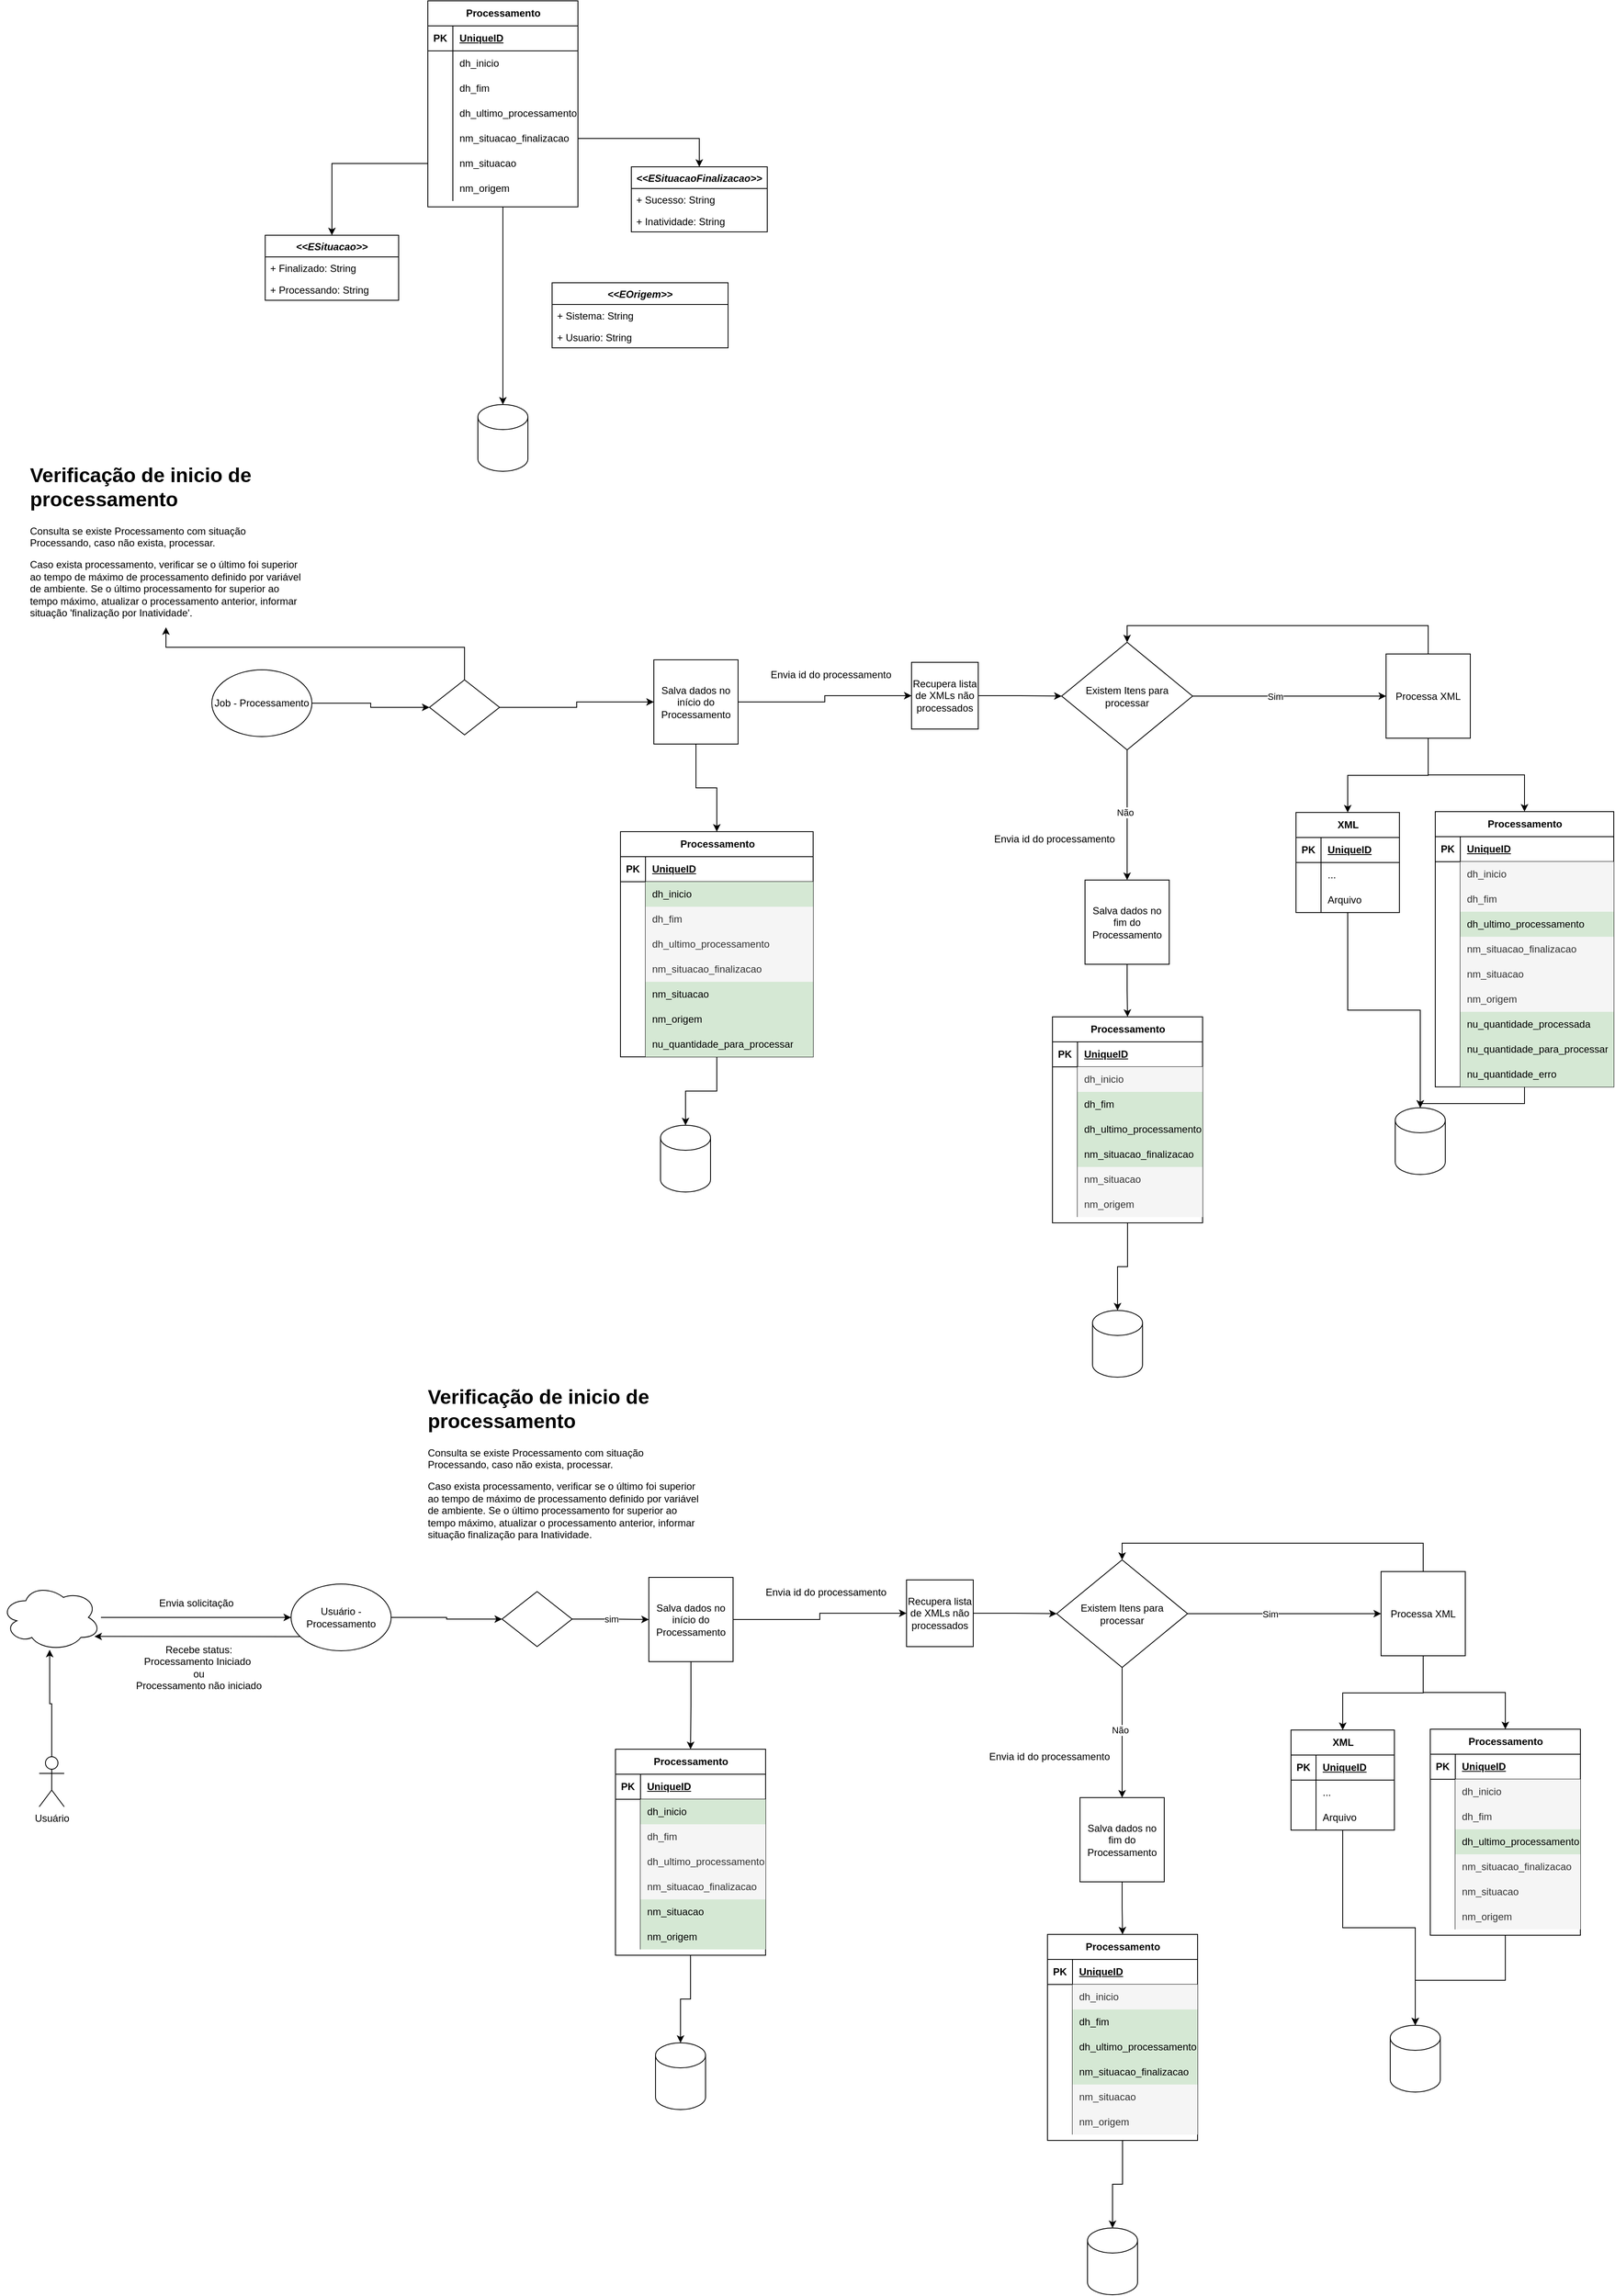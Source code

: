 <mxfile version="24.2.5" type="device">
  <diagram name="Página-1" id="ohU_LxjaOYnhVYGMHSHk">
    <mxGraphModel dx="1955" dy="1464" grid="0" gridSize="10" guides="0" tooltips="1" connect="1" arrows="1" fold="1" page="0" pageScale="1" pageWidth="827" pageHeight="1169" math="0" shadow="0">
      <root>
        <mxCell id="0" />
        <mxCell id="1" parent="0" />
        <mxCell id="XwsZeYItJ67O18RQDNkC-84" style="edgeStyle=orthogonalEdgeStyle;rounded=0;orthogonalLoop=1;jettySize=auto;html=1;" edge="1" parent="1" source="XwsZeYItJ67O18RQDNkC-271" target="XwsZeYItJ67O18RQDNkC-83">
          <mxGeometry relative="1" as="geometry" />
        </mxCell>
        <mxCell id="XwsZeYItJ67O18RQDNkC-2" value="Job - Processamento" style="ellipse;whiteSpace=wrap;html=1;" vertex="1" parent="1">
          <mxGeometry x="-361" y="100" width="120" height="80" as="geometry" />
        </mxCell>
        <mxCell id="XwsZeYItJ67O18RQDNkC-88" style="edgeStyle=orthogonalEdgeStyle;rounded=0;orthogonalLoop=1;jettySize=auto;html=1;" edge="1" parent="1" source="XwsZeYItJ67O18RQDNkC-3" target="XwsZeYItJ67O18RQDNkC-89">
          <mxGeometry relative="1" as="geometry">
            <mxPoint x="717" y="131" as="targetPoint" />
          </mxGeometry>
        </mxCell>
        <mxCell id="XwsZeYItJ67O18RQDNkC-3" value="Recupera lista de XMLs não processados" style="whiteSpace=wrap;html=1;aspect=fixed;" vertex="1" parent="1">
          <mxGeometry x="478" y="91" width="80" height="80" as="geometry" />
        </mxCell>
        <mxCell id="XwsZeYItJ67O18RQDNkC-87" style="edgeStyle=orthogonalEdgeStyle;rounded=0;orthogonalLoop=1;jettySize=auto;html=1;" edge="1" parent="1" source="XwsZeYItJ67O18RQDNkC-6" target="XwsZeYItJ67O18RQDNkC-4">
          <mxGeometry relative="1" as="geometry" />
        </mxCell>
        <mxCell id="XwsZeYItJ67O18RQDNkC-6" value="Processamento" style="shape=table;startSize=30;container=1;collapsible=1;childLayout=tableLayout;fixedRows=1;rowLines=0;fontStyle=1;align=center;resizeLast=1;html=1;" vertex="1" parent="1">
          <mxGeometry x="129" y="294" width="231" height="270" as="geometry" />
        </mxCell>
        <mxCell id="XwsZeYItJ67O18RQDNkC-7" value="" style="shape=tableRow;horizontal=0;startSize=0;swimlaneHead=0;swimlaneBody=0;fillColor=none;collapsible=0;dropTarget=0;points=[[0,0.5],[1,0.5]];portConstraint=eastwest;top=0;left=0;right=0;bottom=1;" vertex="1" parent="XwsZeYItJ67O18RQDNkC-6">
          <mxGeometry y="30" width="231" height="30" as="geometry" />
        </mxCell>
        <mxCell id="XwsZeYItJ67O18RQDNkC-8" value="PK" style="shape=partialRectangle;connectable=0;fillColor=none;top=0;left=0;bottom=0;right=0;fontStyle=1;overflow=hidden;whiteSpace=wrap;html=1;" vertex="1" parent="XwsZeYItJ67O18RQDNkC-7">
          <mxGeometry width="30" height="30" as="geometry">
            <mxRectangle width="30" height="30" as="alternateBounds" />
          </mxGeometry>
        </mxCell>
        <mxCell id="XwsZeYItJ67O18RQDNkC-9" value="UniqueID" style="shape=partialRectangle;connectable=0;fillColor=none;top=0;left=0;bottom=0;right=0;align=left;spacingLeft=6;fontStyle=5;overflow=hidden;whiteSpace=wrap;html=1;" vertex="1" parent="XwsZeYItJ67O18RQDNkC-7">
          <mxGeometry x="30" width="201" height="30" as="geometry">
            <mxRectangle width="201" height="30" as="alternateBounds" />
          </mxGeometry>
        </mxCell>
        <mxCell id="XwsZeYItJ67O18RQDNkC-10" value="" style="shape=tableRow;horizontal=0;startSize=0;swimlaneHead=0;swimlaneBody=0;fillColor=none;collapsible=0;dropTarget=0;points=[[0,0.5],[1,0.5]];portConstraint=eastwest;top=0;left=0;right=0;bottom=0;" vertex="1" parent="XwsZeYItJ67O18RQDNkC-6">
          <mxGeometry y="60" width="231" height="30" as="geometry" />
        </mxCell>
        <mxCell id="XwsZeYItJ67O18RQDNkC-11" value="" style="shape=partialRectangle;connectable=0;fillColor=none;top=0;left=0;bottom=0;right=0;editable=1;overflow=hidden;whiteSpace=wrap;html=1;" vertex="1" parent="XwsZeYItJ67O18RQDNkC-10">
          <mxGeometry width="30" height="30" as="geometry">
            <mxRectangle width="30" height="30" as="alternateBounds" />
          </mxGeometry>
        </mxCell>
        <mxCell id="XwsZeYItJ67O18RQDNkC-12" value="dh_inicio" style="shape=partialRectangle;connectable=0;fillColor=#d5e8d4;top=0;left=0;bottom=0;right=0;align=left;spacingLeft=6;overflow=hidden;whiteSpace=wrap;html=1;strokeColor=#82b366;" vertex="1" parent="XwsZeYItJ67O18RQDNkC-10">
          <mxGeometry x="30" width="201" height="30" as="geometry">
            <mxRectangle width="201" height="30" as="alternateBounds" />
          </mxGeometry>
        </mxCell>
        <mxCell id="XwsZeYItJ67O18RQDNkC-13" value="" style="shape=tableRow;horizontal=0;startSize=0;swimlaneHead=0;swimlaneBody=0;fillColor=none;collapsible=0;dropTarget=0;points=[[0,0.5],[1,0.5]];portConstraint=eastwest;top=0;left=0;right=0;bottom=0;" vertex="1" parent="XwsZeYItJ67O18RQDNkC-6">
          <mxGeometry y="90" width="231" height="30" as="geometry" />
        </mxCell>
        <mxCell id="XwsZeYItJ67O18RQDNkC-14" value="" style="shape=partialRectangle;connectable=0;fillColor=none;top=0;left=0;bottom=0;right=0;editable=1;overflow=hidden;whiteSpace=wrap;html=1;" vertex="1" parent="XwsZeYItJ67O18RQDNkC-13">
          <mxGeometry width="30" height="30" as="geometry">
            <mxRectangle width="30" height="30" as="alternateBounds" />
          </mxGeometry>
        </mxCell>
        <mxCell id="XwsZeYItJ67O18RQDNkC-15" value="dh_fim" style="shape=partialRectangle;connectable=0;fillColor=#f5f5f5;top=0;left=0;bottom=0;right=0;align=left;spacingLeft=6;overflow=hidden;whiteSpace=wrap;html=1;strokeColor=#666666;fontColor=#333333;" vertex="1" parent="XwsZeYItJ67O18RQDNkC-13">
          <mxGeometry x="30" width="201" height="30" as="geometry">
            <mxRectangle width="201" height="30" as="alternateBounds" />
          </mxGeometry>
        </mxCell>
        <mxCell id="XwsZeYItJ67O18RQDNkC-16" value="" style="shape=tableRow;horizontal=0;startSize=0;swimlaneHead=0;swimlaneBody=0;fillColor=none;collapsible=0;dropTarget=0;points=[[0,0.5],[1,0.5]];portConstraint=eastwest;top=0;left=0;right=0;bottom=0;" vertex="1" parent="XwsZeYItJ67O18RQDNkC-6">
          <mxGeometry y="120" width="231" height="30" as="geometry" />
        </mxCell>
        <mxCell id="XwsZeYItJ67O18RQDNkC-17" value="" style="shape=partialRectangle;connectable=0;fillColor=none;top=0;left=0;bottom=0;right=0;editable=1;overflow=hidden;whiteSpace=wrap;html=1;" vertex="1" parent="XwsZeYItJ67O18RQDNkC-16">
          <mxGeometry width="30" height="30" as="geometry">
            <mxRectangle width="30" height="30" as="alternateBounds" />
          </mxGeometry>
        </mxCell>
        <mxCell id="XwsZeYItJ67O18RQDNkC-18" value="dh_ultimo_processamento" style="shape=partialRectangle;connectable=0;fillColor=#f5f5f5;top=0;left=0;bottom=0;right=0;align=left;spacingLeft=6;overflow=hidden;whiteSpace=wrap;html=1;strokeColor=#666666;fontColor=#333333;" vertex="1" parent="XwsZeYItJ67O18RQDNkC-16">
          <mxGeometry x="30" width="201" height="30" as="geometry">
            <mxRectangle width="201" height="30" as="alternateBounds" />
          </mxGeometry>
        </mxCell>
        <mxCell id="XwsZeYItJ67O18RQDNkC-24" value="" style="shape=tableRow;horizontal=0;startSize=0;swimlaneHead=0;swimlaneBody=0;fillColor=none;collapsible=0;dropTarget=0;points=[[0,0.5],[1,0.5]];portConstraint=eastwest;top=0;left=0;right=0;bottom=0;" vertex="1" parent="XwsZeYItJ67O18RQDNkC-6">
          <mxGeometry y="150" width="231" height="30" as="geometry" />
        </mxCell>
        <mxCell id="XwsZeYItJ67O18RQDNkC-25" value="" style="shape=partialRectangle;connectable=0;fillColor=none;top=0;left=0;bottom=0;right=0;editable=1;overflow=hidden;whiteSpace=wrap;html=1;" vertex="1" parent="XwsZeYItJ67O18RQDNkC-24">
          <mxGeometry width="30" height="30" as="geometry">
            <mxRectangle width="30" height="30" as="alternateBounds" />
          </mxGeometry>
        </mxCell>
        <mxCell id="XwsZeYItJ67O18RQDNkC-26" value="nm_situacao_finalizacao" style="shape=partialRectangle;connectable=0;fillColor=#f5f5f5;top=0;left=0;bottom=0;right=0;align=left;spacingLeft=6;overflow=hidden;whiteSpace=wrap;html=1;strokeColor=#666666;fontColor=#333333;" vertex="1" parent="XwsZeYItJ67O18RQDNkC-24">
          <mxGeometry x="30" width="201" height="30" as="geometry">
            <mxRectangle width="201" height="30" as="alternateBounds" />
          </mxGeometry>
        </mxCell>
        <mxCell id="XwsZeYItJ67O18RQDNkC-27" value="" style="shape=tableRow;horizontal=0;startSize=0;swimlaneHead=0;swimlaneBody=0;fillColor=none;collapsible=0;dropTarget=0;points=[[0,0.5],[1,0.5]];portConstraint=eastwest;top=0;left=0;right=0;bottom=0;" vertex="1" parent="XwsZeYItJ67O18RQDNkC-6">
          <mxGeometry y="180" width="231" height="30" as="geometry" />
        </mxCell>
        <mxCell id="XwsZeYItJ67O18RQDNkC-28" value="" style="shape=partialRectangle;connectable=0;fillColor=none;top=0;left=0;bottom=0;right=0;editable=1;overflow=hidden;whiteSpace=wrap;html=1;" vertex="1" parent="XwsZeYItJ67O18RQDNkC-27">
          <mxGeometry width="30" height="30" as="geometry">
            <mxRectangle width="30" height="30" as="alternateBounds" />
          </mxGeometry>
        </mxCell>
        <mxCell id="XwsZeYItJ67O18RQDNkC-29" value="nm_situacao" style="shape=partialRectangle;connectable=0;fillColor=#d5e8d4;top=0;left=0;bottom=0;right=0;align=left;spacingLeft=6;overflow=hidden;whiteSpace=wrap;html=1;strokeColor=#82b366;" vertex="1" parent="XwsZeYItJ67O18RQDNkC-27">
          <mxGeometry x="30" width="201" height="30" as="geometry">
            <mxRectangle width="201" height="30" as="alternateBounds" />
          </mxGeometry>
        </mxCell>
        <mxCell id="XwsZeYItJ67O18RQDNkC-40" value="" style="shape=tableRow;horizontal=0;startSize=0;swimlaneHead=0;swimlaneBody=0;fillColor=none;collapsible=0;dropTarget=0;points=[[0,0.5],[1,0.5]];portConstraint=eastwest;top=0;left=0;right=0;bottom=0;" vertex="1" parent="XwsZeYItJ67O18RQDNkC-6">
          <mxGeometry y="210" width="231" height="30" as="geometry" />
        </mxCell>
        <mxCell id="XwsZeYItJ67O18RQDNkC-41" value="" style="shape=partialRectangle;connectable=0;fillColor=none;top=0;left=0;bottom=0;right=0;editable=1;overflow=hidden;whiteSpace=wrap;html=1;" vertex="1" parent="XwsZeYItJ67O18RQDNkC-40">
          <mxGeometry width="30" height="30" as="geometry">
            <mxRectangle width="30" height="30" as="alternateBounds" />
          </mxGeometry>
        </mxCell>
        <mxCell id="XwsZeYItJ67O18RQDNkC-42" value="nm_origem" style="shape=partialRectangle;connectable=0;fillColor=#d5e8d4;top=0;left=0;bottom=0;right=0;align=left;spacingLeft=6;overflow=hidden;whiteSpace=wrap;html=1;strokeColor=#82b366;" vertex="1" parent="XwsZeYItJ67O18RQDNkC-40">
          <mxGeometry x="30" width="201" height="30" as="geometry">
            <mxRectangle width="201" height="30" as="alternateBounds" />
          </mxGeometry>
        </mxCell>
        <mxCell id="XwsZeYItJ67O18RQDNkC-300" value="" style="shape=tableRow;horizontal=0;startSize=0;swimlaneHead=0;swimlaneBody=0;fillColor=none;collapsible=0;dropTarget=0;points=[[0,0.5],[1,0.5]];portConstraint=eastwest;top=0;left=0;right=0;bottom=0;" vertex="1" parent="XwsZeYItJ67O18RQDNkC-6">
          <mxGeometry y="240" width="231" height="30" as="geometry" />
        </mxCell>
        <mxCell id="XwsZeYItJ67O18RQDNkC-301" value="" style="shape=partialRectangle;connectable=0;fillColor=none;top=0;left=0;bottom=0;right=0;editable=1;overflow=hidden;whiteSpace=wrap;html=1;" vertex="1" parent="XwsZeYItJ67O18RQDNkC-300">
          <mxGeometry width="30" height="30" as="geometry">
            <mxRectangle width="30" height="30" as="alternateBounds" />
          </mxGeometry>
        </mxCell>
        <mxCell id="XwsZeYItJ67O18RQDNkC-302" value="nu_quantidade_para_processar" style="shape=partialRectangle;connectable=0;fillColor=#d5e8d4;top=0;left=0;bottom=0;right=0;align=left;spacingLeft=6;overflow=hidden;whiteSpace=wrap;html=1;strokeColor=#82b366;" vertex="1" parent="XwsZeYItJ67O18RQDNkC-300">
          <mxGeometry x="30" width="201" height="30" as="geometry">
            <mxRectangle width="201" height="30" as="alternateBounds" />
          </mxGeometry>
        </mxCell>
        <mxCell id="XwsZeYItJ67O18RQDNkC-47" value="Processamento" style="shape=table;startSize=30;container=1;collapsible=1;childLayout=tableLayout;fixedRows=1;rowLines=0;fontStyle=1;align=center;resizeLast=1;html=1;" vertex="1" parent="1">
          <mxGeometry x="-102" y="-702" width="180" height="247" as="geometry" />
        </mxCell>
        <mxCell id="XwsZeYItJ67O18RQDNkC-48" value="" style="shape=tableRow;horizontal=0;startSize=0;swimlaneHead=0;swimlaneBody=0;fillColor=none;collapsible=0;dropTarget=0;points=[[0,0.5],[1,0.5]];portConstraint=eastwest;top=0;left=0;right=0;bottom=1;" vertex="1" parent="XwsZeYItJ67O18RQDNkC-47">
          <mxGeometry y="30" width="180" height="30" as="geometry" />
        </mxCell>
        <mxCell id="XwsZeYItJ67O18RQDNkC-49" value="PK" style="shape=partialRectangle;connectable=0;fillColor=none;top=0;left=0;bottom=0;right=0;fontStyle=1;overflow=hidden;whiteSpace=wrap;html=1;" vertex="1" parent="XwsZeYItJ67O18RQDNkC-48">
          <mxGeometry width="30" height="30" as="geometry">
            <mxRectangle width="30" height="30" as="alternateBounds" />
          </mxGeometry>
        </mxCell>
        <mxCell id="XwsZeYItJ67O18RQDNkC-50" value="UniqueID" style="shape=partialRectangle;connectable=0;fillColor=none;top=0;left=0;bottom=0;right=0;align=left;spacingLeft=6;fontStyle=5;overflow=hidden;whiteSpace=wrap;html=1;" vertex="1" parent="XwsZeYItJ67O18RQDNkC-48">
          <mxGeometry x="30" width="150" height="30" as="geometry">
            <mxRectangle width="150" height="30" as="alternateBounds" />
          </mxGeometry>
        </mxCell>
        <mxCell id="XwsZeYItJ67O18RQDNkC-51" value="" style="shape=tableRow;horizontal=0;startSize=0;swimlaneHead=0;swimlaneBody=0;fillColor=none;collapsible=0;dropTarget=0;points=[[0,0.5],[1,0.5]];portConstraint=eastwest;top=0;left=0;right=0;bottom=0;" vertex="1" parent="XwsZeYItJ67O18RQDNkC-47">
          <mxGeometry y="60" width="180" height="30" as="geometry" />
        </mxCell>
        <mxCell id="XwsZeYItJ67O18RQDNkC-52" value="" style="shape=partialRectangle;connectable=0;fillColor=none;top=0;left=0;bottom=0;right=0;editable=1;overflow=hidden;whiteSpace=wrap;html=1;" vertex="1" parent="XwsZeYItJ67O18RQDNkC-51">
          <mxGeometry width="30" height="30" as="geometry">
            <mxRectangle width="30" height="30" as="alternateBounds" />
          </mxGeometry>
        </mxCell>
        <mxCell id="XwsZeYItJ67O18RQDNkC-53" value="dh_inicio" style="shape=partialRectangle;connectable=0;fillColor=none;top=0;left=0;bottom=0;right=0;align=left;spacingLeft=6;overflow=hidden;whiteSpace=wrap;html=1;" vertex="1" parent="XwsZeYItJ67O18RQDNkC-51">
          <mxGeometry x="30" width="150" height="30" as="geometry">
            <mxRectangle width="150" height="30" as="alternateBounds" />
          </mxGeometry>
        </mxCell>
        <mxCell id="XwsZeYItJ67O18RQDNkC-54" value="" style="shape=tableRow;horizontal=0;startSize=0;swimlaneHead=0;swimlaneBody=0;fillColor=none;collapsible=0;dropTarget=0;points=[[0,0.5],[1,0.5]];portConstraint=eastwest;top=0;left=0;right=0;bottom=0;" vertex="1" parent="XwsZeYItJ67O18RQDNkC-47">
          <mxGeometry y="90" width="180" height="30" as="geometry" />
        </mxCell>
        <mxCell id="XwsZeYItJ67O18RQDNkC-55" value="" style="shape=partialRectangle;connectable=0;fillColor=none;top=0;left=0;bottom=0;right=0;editable=1;overflow=hidden;whiteSpace=wrap;html=1;" vertex="1" parent="XwsZeYItJ67O18RQDNkC-54">
          <mxGeometry width="30" height="30" as="geometry">
            <mxRectangle width="30" height="30" as="alternateBounds" />
          </mxGeometry>
        </mxCell>
        <mxCell id="XwsZeYItJ67O18RQDNkC-56" value="dh_fim" style="shape=partialRectangle;connectable=0;fillColor=none;top=0;left=0;bottom=0;right=0;align=left;spacingLeft=6;overflow=hidden;whiteSpace=wrap;html=1;" vertex="1" parent="XwsZeYItJ67O18RQDNkC-54">
          <mxGeometry x="30" width="150" height="30" as="geometry">
            <mxRectangle width="150" height="30" as="alternateBounds" />
          </mxGeometry>
        </mxCell>
        <mxCell id="XwsZeYItJ67O18RQDNkC-57" value="" style="shape=tableRow;horizontal=0;startSize=0;swimlaneHead=0;swimlaneBody=0;fillColor=none;collapsible=0;dropTarget=0;points=[[0,0.5],[1,0.5]];portConstraint=eastwest;top=0;left=0;right=0;bottom=0;" vertex="1" parent="XwsZeYItJ67O18RQDNkC-47">
          <mxGeometry y="120" width="180" height="30" as="geometry" />
        </mxCell>
        <mxCell id="XwsZeYItJ67O18RQDNkC-58" value="" style="shape=partialRectangle;connectable=0;fillColor=none;top=0;left=0;bottom=0;right=0;editable=1;overflow=hidden;whiteSpace=wrap;html=1;" vertex="1" parent="XwsZeYItJ67O18RQDNkC-57">
          <mxGeometry width="30" height="30" as="geometry">
            <mxRectangle width="30" height="30" as="alternateBounds" />
          </mxGeometry>
        </mxCell>
        <mxCell id="XwsZeYItJ67O18RQDNkC-59" value="dh_ultimo_processamento" style="shape=partialRectangle;connectable=0;fillColor=none;top=0;left=0;bottom=0;right=0;align=left;spacingLeft=6;overflow=hidden;whiteSpace=wrap;html=1;" vertex="1" parent="XwsZeYItJ67O18RQDNkC-57">
          <mxGeometry x="30" width="150" height="30" as="geometry">
            <mxRectangle width="150" height="30" as="alternateBounds" />
          </mxGeometry>
        </mxCell>
        <mxCell id="XwsZeYItJ67O18RQDNkC-60" value="" style="shape=tableRow;horizontal=0;startSize=0;swimlaneHead=0;swimlaneBody=0;fillColor=none;collapsible=0;dropTarget=0;points=[[0,0.5],[1,0.5]];portConstraint=eastwest;top=0;left=0;right=0;bottom=0;" vertex="1" parent="XwsZeYItJ67O18RQDNkC-47">
          <mxGeometry y="150" width="180" height="30" as="geometry" />
        </mxCell>
        <mxCell id="XwsZeYItJ67O18RQDNkC-61" value="" style="shape=partialRectangle;connectable=0;fillColor=none;top=0;left=0;bottom=0;right=0;editable=1;overflow=hidden;whiteSpace=wrap;html=1;" vertex="1" parent="XwsZeYItJ67O18RQDNkC-60">
          <mxGeometry width="30" height="30" as="geometry">
            <mxRectangle width="30" height="30" as="alternateBounds" />
          </mxGeometry>
        </mxCell>
        <mxCell id="XwsZeYItJ67O18RQDNkC-62" value="nm_situacao_finalizacao" style="shape=partialRectangle;connectable=0;fillColor=none;top=0;left=0;bottom=0;right=0;align=left;spacingLeft=6;overflow=hidden;whiteSpace=wrap;html=1;" vertex="1" parent="XwsZeYItJ67O18RQDNkC-60">
          <mxGeometry x="30" width="150" height="30" as="geometry">
            <mxRectangle width="150" height="30" as="alternateBounds" />
          </mxGeometry>
        </mxCell>
        <mxCell id="XwsZeYItJ67O18RQDNkC-63" value="" style="shape=tableRow;horizontal=0;startSize=0;swimlaneHead=0;swimlaneBody=0;fillColor=none;collapsible=0;dropTarget=0;points=[[0,0.5],[1,0.5]];portConstraint=eastwest;top=0;left=0;right=0;bottom=0;" vertex="1" parent="XwsZeYItJ67O18RQDNkC-47">
          <mxGeometry y="180" width="180" height="30" as="geometry" />
        </mxCell>
        <mxCell id="XwsZeYItJ67O18RQDNkC-64" value="" style="shape=partialRectangle;connectable=0;fillColor=none;top=0;left=0;bottom=0;right=0;editable=1;overflow=hidden;whiteSpace=wrap;html=1;" vertex="1" parent="XwsZeYItJ67O18RQDNkC-63">
          <mxGeometry width="30" height="30" as="geometry">
            <mxRectangle width="30" height="30" as="alternateBounds" />
          </mxGeometry>
        </mxCell>
        <mxCell id="XwsZeYItJ67O18RQDNkC-65" value="nm_situacao" style="shape=partialRectangle;connectable=0;fillColor=none;top=0;left=0;bottom=0;right=0;align=left;spacingLeft=6;overflow=hidden;whiteSpace=wrap;html=1;" vertex="1" parent="XwsZeYItJ67O18RQDNkC-63">
          <mxGeometry x="30" width="150" height="30" as="geometry">
            <mxRectangle width="150" height="30" as="alternateBounds" />
          </mxGeometry>
        </mxCell>
        <mxCell id="XwsZeYItJ67O18RQDNkC-66" value="" style="shape=tableRow;horizontal=0;startSize=0;swimlaneHead=0;swimlaneBody=0;fillColor=none;collapsible=0;dropTarget=0;points=[[0,0.5],[1,0.5]];portConstraint=eastwest;top=0;left=0;right=0;bottom=0;" vertex="1" parent="XwsZeYItJ67O18RQDNkC-47">
          <mxGeometry y="210" width="180" height="30" as="geometry" />
        </mxCell>
        <mxCell id="XwsZeYItJ67O18RQDNkC-67" value="" style="shape=partialRectangle;connectable=0;fillColor=none;top=0;left=0;bottom=0;right=0;editable=1;overflow=hidden;whiteSpace=wrap;html=1;" vertex="1" parent="XwsZeYItJ67O18RQDNkC-66">
          <mxGeometry width="30" height="30" as="geometry">
            <mxRectangle width="30" height="30" as="alternateBounds" />
          </mxGeometry>
        </mxCell>
        <mxCell id="XwsZeYItJ67O18RQDNkC-68" value="nm_origem" style="shape=partialRectangle;connectable=0;fillColor=none;top=0;left=0;bottom=0;right=0;align=left;spacingLeft=6;overflow=hidden;whiteSpace=wrap;html=1;" vertex="1" parent="XwsZeYItJ67O18RQDNkC-66">
          <mxGeometry x="30" width="150" height="30" as="geometry">
            <mxRectangle width="150" height="30" as="alternateBounds" />
          </mxGeometry>
        </mxCell>
        <mxCell id="XwsZeYItJ67O18RQDNkC-69" value="&lt;i&gt;&amp;lt;&amp;lt;ESituacao&amp;gt;&amp;gt;&lt;/i&gt;" style="swimlane;fontStyle=1;align=center;verticalAlign=top;childLayout=stackLayout;horizontal=1;startSize=26;horizontalStack=0;resizeParent=1;resizeParentMax=0;resizeLast=0;collapsible=1;marginBottom=0;whiteSpace=wrap;html=1;" vertex="1" parent="1">
          <mxGeometry x="-297" y="-421" width="160" height="78" as="geometry" />
        </mxCell>
        <mxCell id="XwsZeYItJ67O18RQDNkC-70" value="+ Finalizado: String" style="text;strokeColor=none;fillColor=none;align=left;verticalAlign=top;spacingLeft=4;spacingRight=4;overflow=hidden;rotatable=0;points=[[0,0.5],[1,0.5]];portConstraint=eastwest;whiteSpace=wrap;html=1;" vertex="1" parent="XwsZeYItJ67O18RQDNkC-69">
          <mxGeometry y="26" width="160" height="26" as="geometry" />
        </mxCell>
        <mxCell id="XwsZeYItJ67O18RQDNkC-71" value="+ Processando: String" style="text;strokeColor=none;fillColor=none;align=left;verticalAlign=top;spacingLeft=4;spacingRight=4;overflow=hidden;rotatable=0;points=[[0,0.5],[1,0.5]];portConstraint=eastwest;whiteSpace=wrap;html=1;" vertex="1" parent="XwsZeYItJ67O18RQDNkC-69">
          <mxGeometry y="52" width="160" height="26" as="geometry" />
        </mxCell>
        <mxCell id="XwsZeYItJ67O18RQDNkC-72" value="&lt;i&gt;&amp;lt;&amp;lt;ESituacaoFinalizacao&amp;gt;&amp;gt;&lt;/i&gt;" style="swimlane;fontStyle=1;align=center;verticalAlign=top;childLayout=stackLayout;horizontal=1;startSize=26;horizontalStack=0;resizeParent=1;resizeParentMax=0;resizeLast=0;collapsible=1;marginBottom=0;whiteSpace=wrap;html=1;" vertex="1" parent="1">
          <mxGeometry x="142" y="-503" width="163" height="78" as="geometry" />
        </mxCell>
        <mxCell id="XwsZeYItJ67O18RQDNkC-73" value="+ Sucesso: String" style="text;strokeColor=none;fillColor=none;align=left;verticalAlign=top;spacingLeft=4;spacingRight=4;overflow=hidden;rotatable=0;points=[[0,0.5],[1,0.5]];portConstraint=eastwest;whiteSpace=wrap;html=1;" vertex="1" parent="XwsZeYItJ67O18RQDNkC-72">
          <mxGeometry y="26" width="163" height="26" as="geometry" />
        </mxCell>
        <mxCell id="XwsZeYItJ67O18RQDNkC-74" value="+ Inatividade: String" style="text;strokeColor=none;fillColor=none;align=left;verticalAlign=top;spacingLeft=4;spacingRight=4;overflow=hidden;rotatable=0;points=[[0,0.5],[1,0.5]];portConstraint=eastwest;whiteSpace=wrap;html=1;" vertex="1" parent="XwsZeYItJ67O18RQDNkC-72">
          <mxGeometry y="52" width="163" height="26" as="geometry" />
        </mxCell>
        <mxCell id="XwsZeYItJ67O18RQDNkC-75" value="&lt;i&gt;&amp;lt;&amp;lt;EOrigem&amp;gt;&amp;gt;&lt;/i&gt;" style="swimlane;fontStyle=1;align=center;verticalAlign=top;childLayout=stackLayout;horizontal=1;startSize=26;horizontalStack=0;resizeParent=1;resizeParentMax=0;resizeLast=0;collapsible=1;marginBottom=0;whiteSpace=wrap;html=1;" vertex="1" parent="1">
          <mxGeometry x="47" y="-364" width="211" height="78" as="geometry" />
        </mxCell>
        <mxCell id="XwsZeYItJ67O18RQDNkC-76" value="+ Sistema: String" style="text;strokeColor=none;fillColor=none;align=left;verticalAlign=top;spacingLeft=4;spacingRight=4;overflow=hidden;rotatable=0;points=[[0,0.5],[1,0.5]];portConstraint=eastwest;whiteSpace=wrap;html=1;" vertex="1" parent="XwsZeYItJ67O18RQDNkC-75">
          <mxGeometry y="26" width="211" height="26" as="geometry" />
        </mxCell>
        <mxCell id="XwsZeYItJ67O18RQDNkC-77" value="+ Usuario: String" style="text;strokeColor=none;fillColor=none;align=left;verticalAlign=top;spacingLeft=4;spacingRight=4;overflow=hidden;rotatable=0;points=[[0,0.5],[1,0.5]];portConstraint=eastwest;whiteSpace=wrap;html=1;" vertex="1" parent="XwsZeYItJ67O18RQDNkC-75">
          <mxGeometry y="52" width="211" height="26" as="geometry" />
        </mxCell>
        <mxCell id="XwsZeYItJ67O18RQDNkC-78" style="edgeStyle=orthogonalEdgeStyle;rounded=0;orthogonalLoop=1;jettySize=auto;html=1;entryX=0.5;entryY=0;entryDx=0;entryDy=0;entryPerimeter=0;" edge="1" source="XwsZeYItJ67O18RQDNkC-47" target="XwsZeYItJ67O18RQDNkC-79" parent="1">
          <mxGeometry relative="1" as="geometry" />
        </mxCell>
        <mxCell id="XwsZeYItJ67O18RQDNkC-79" value="" style="shape=cylinder3;whiteSpace=wrap;html=1;boundedLbl=1;backgroundOutline=1;size=15;" vertex="1" parent="1">
          <mxGeometry x="-42" y="-218" width="60" height="80" as="geometry" />
        </mxCell>
        <mxCell id="XwsZeYItJ67O18RQDNkC-80" style="edgeStyle=orthogonalEdgeStyle;rounded=0;orthogonalLoop=1;jettySize=auto;html=1;" edge="1" source="XwsZeYItJ67O18RQDNkC-63" target="XwsZeYItJ67O18RQDNkC-69" parent="1">
          <mxGeometry relative="1" as="geometry" />
        </mxCell>
        <mxCell id="XwsZeYItJ67O18RQDNkC-81" style="edgeStyle=orthogonalEdgeStyle;rounded=0;orthogonalLoop=1;jettySize=auto;html=1;" edge="1" source="XwsZeYItJ67O18RQDNkC-60" target="XwsZeYItJ67O18RQDNkC-72" parent="1">
          <mxGeometry relative="1" as="geometry" />
        </mxCell>
        <mxCell id="XwsZeYItJ67O18RQDNkC-85" style="edgeStyle=orthogonalEdgeStyle;rounded=0;orthogonalLoop=1;jettySize=auto;html=1;" edge="1" parent="1" source="XwsZeYItJ67O18RQDNkC-83" target="XwsZeYItJ67O18RQDNkC-6">
          <mxGeometry relative="1" as="geometry" />
        </mxCell>
        <mxCell id="XwsZeYItJ67O18RQDNkC-117" style="edgeStyle=orthogonalEdgeStyle;rounded=0;orthogonalLoop=1;jettySize=auto;html=1;" edge="1" parent="1" source="XwsZeYItJ67O18RQDNkC-83" target="XwsZeYItJ67O18RQDNkC-3">
          <mxGeometry relative="1" as="geometry" />
        </mxCell>
        <mxCell id="XwsZeYItJ67O18RQDNkC-83" value="Salva dados no início do Processamento" style="whiteSpace=wrap;html=1;aspect=fixed;" vertex="1" parent="1">
          <mxGeometry x="169" y="88" width="101" height="101" as="geometry" />
        </mxCell>
        <mxCell id="XwsZeYItJ67O18RQDNkC-4" value="" style="shape=cylinder3;whiteSpace=wrap;html=1;boundedLbl=1;backgroundOutline=1;size=15;" vertex="1" parent="1">
          <mxGeometry x="177" y="646" width="60" height="80" as="geometry" />
        </mxCell>
        <mxCell id="XwsZeYItJ67O18RQDNkC-90" style="edgeStyle=orthogonalEdgeStyle;rounded=0;orthogonalLoop=1;jettySize=auto;html=1;" edge="1" parent="1" source="XwsZeYItJ67O18RQDNkC-89" target="XwsZeYItJ67O18RQDNkC-91">
          <mxGeometry relative="1" as="geometry">
            <mxPoint x="730.5" y="339" as="targetPoint" />
          </mxGeometry>
        </mxCell>
        <mxCell id="XwsZeYItJ67O18RQDNkC-122" value="Não" style="edgeLabel;html=1;align=center;verticalAlign=middle;resizable=0;points=[];" vertex="1" connectable="0" parent="XwsZeYItJ67O18RQDNkC-90">
          <mxGeometry x="-0.038" y="-3" relative="1" as="geometry">
            <mxPoint as="offset" />
          </mxGeometry>
        </mxCell>
        <mxCell id="XwsZeYItJ67O18RQDNkC-123" style="edgeStyle=orthogonalEdgeStyle;rounded=0;orthogonalLoop=1;jettySize=auto;html=1;" edge="1" parent="1" source="XwsZeYItJ67O18RQDNkC-89" target="XwsZeYItJ67O18RQDNkC-125">
          <mxGeometry relative="1" as="geometry">
            <mxPoint x="1046" y="131.5" as="targetPoint" />
          </mxGeometry>
        </mxCell>
        <mxCell id="XwsZeYItJ67O18RQDNkC-124" value="Sim" style="edgeLabel;html=1;align=center;verticalAlign=middle;resizable=0;points=[];" vertex="1" connectable="0" parent="XwsZeYItJ67O18RQDNkC-123">
          <mxGeometry x="-0.153" y="-3" relative="1" as="geometry">
            <mxPoint y="-3" as="offset" />
          </mxGeometry>
        </mxCell>
        <mxCell id="XwsZeYItJ67O18RQDNkC-89" value="Existem Itens para processar" style="rhombus;whiteSpace=wrap;html=1;" vertex="1" parent="1">
          <mxGeometry x="658" y="67" width="157" height="129" as="geometry" />
        </mxCell>
        <mxCell id="XwsZeYItJ67O18RQDNkC-116" style="edgeStyle=orthogonalEdgeStyle;rounded=0;orthogonalLoop=1;jettySize=auto;html=1;entryX=0.5;entryY=0;entryDx=0;entryDy=0;" edge="1" parent="1" source="XwsZeYItJ67O18RQDNkC-91" target="XwsZeYItJ67O18RQDNkC-93">
          <mxGeometry relative="1" as="geometry" />
        </mxCell>
        <mxCell id="XwsZeYItJ67O18RQDNkC-91" value="Salva dados no fim do Processamento" style="whiteSpace=wrap;html=1;aspect=fixed;" vertex="1" parent="1">
          <mxGeometry x="686" y="352" width="101" height="101" as="geometry" />
        </mxCell>
        <mxCell id="XwsZeYItJ67O18RQDNkC-92" style="edgeStyle=orthogonalEdgeStyle;rounded=0;orthogonalLoop=1;jettySize=auto;html=1;" edge="1" source="XwsZeYItJ67O18RQDNkC-93" target="XwsZeYItJ67O18RQDNkC-115" parent="1">
          <mxGeometry relative="1" as="geometry" />
        </mxCell>
        <mxCell id="XwsZeYItJ67O18RQDNkC-93" value="Processamento" style="shape=table;startSize=30;container=1;collapsible=1;childLayout=tableLayout;fixedRows=1;rowLines=0;fontStyle=1;align=center;resizeLast=1;html=1;" vertex="1" parent="1">
          <mxGeometry x="647" y="516" width="180" height="247" as="geometry" />
        </mxCell>
        <mxCell id="XwsZeYItJ67O18RQDNkC-94" value="" style="shape=tableRow;horizontal=0;startSize=0;swimlaneHead=0;swimlaneBody=0;fillColor=none;collapsible=0;dropTarget=0;points=[[0,0.5],[1,0.5]];portConstraint=eastwest;top=0;left=0;right=0;bottom=1;" vertex="1" parent="XwsZeYItJ67O18RQDNkC-93">
          <mxGeometry y="30" width="180" height="30" as="geometry" />
        </mxCell>
        <mxCell id="XwsZeYItJ67O18RQDNkC-95" value="PK" style="shape=partialRectangle;connectable=0;fillColor=none;top=0;left=0;bottom=0;right=0;fontStyle=1;overflow=hidden;whiteSpace=wrap;html=1;" vertex="1" parent="XwsZeYItJ67O18RQDNkC-94">
          <mxGeometry width="30" height="30" as="geometry">
            <mxRectangle width="30" height="30" as="alternateBounds" />
          </mxGeometry>
        </mxCell>
        <mxCell id="XwsZeYItJ67O18RQDNkC-96" value="UniqueID" style="shape=partialRectangle;connectable=0;fillColor=none;top=0;left=0;bottom=0;right=0;align=left;spacingLeft=6;fontStyle=5;overflow=hidden;whiteSpace=wrap;html=1;" vertex="1" parent="XwsZeYItJ67O18RQDNkC-94">
          <mxGeometry x="30" width="150" height="30" as="geometry">
            <mxRectangle width="150" height="30" as="alternateBounds" />
          </mxGeometry>
        </mxCell>
        <mxCell id="XwsZeYItJ67O18RQDNkC-97" value="" style="shape=tableRow;horizontal=0;startSize=0;swimlaneHead=0;swimlaneBody=0;fillColor=none;collapsible=0;dropTarget=0;points=[[0,0.5],[1,0.5]];portConstraint=eastwest;top=0;left=0;right=0;bottom=0;" vertex="1" parent="XwsZeYItJ67O18RQDNkC-93">
          <mxGeometry y="60" width="180" height="30" as="geometry" />
        </mxCell>
        <mxCell id="XwsZeYItJ67O18RQDNkC-98" value="" style="shape=partialRectangle;connectable=0;fillColor=none;top=0;left=0;bottom=0;right=0;editable=1;overflow=hidden;whiteSpace=wrap;html=1;" vertex="1" parent="XwsZeYItJ67O18RQDNkC-97">
          <mxGeometry width="30" height="30" as="geometry">
            <mxRectangle width="30" height="30" as="alternateBounds" />
          </mxGeometry>
        </mxCell>
        <mxCell id="XwsZeYItJ67O18RQDNkC-99" value="dh_inicio" style="shape=partialRectangle;connectable=0;fillColor=#f5f5f5;top=0;left=0;bottom=0;right=0;align=left;spacingLeft=6;overflow=hidden;whiteSpace=wrap;html=1;strokeColor=#666666;fontColor=#333333;" vertex="1" parent="XwsZeYItJ67O18RQDNkC-97">
          <mxGeometry x="30" width="150" height="30" as="geometry">
            <mxRectangle width="150" height="30" as="alternateBounds" />
          </mxGeometry>
        </mxCell>
        <mxCell id="XwsZeYItJ67O18RQDNkC-100" value="" style="shape=tableRow;horizontal=0;startSize=0;swimlaneHead=0;swimlaneBody=0;fillColor=none;collapsible=0;dropTarget=0;points=[[0,0.5],[1,0.5]];portConstraint=eastwest;top=0;left=0;right=0;bottom=0;" vertex="1" parent="XwsZeYItJ67O18RQDNkC-93">
          <mxGeometry y="90" width="180" height="30" as="geometry" />
        </mxCell>
        <mxCell id="XwsZeYItJ67O18RQDNkC-101" value="" style="shape=partialRectangle;connectable=0;fillColor=none;top=0;left=0;bottom=0;right=0;editable=1;overflow=hidden;whiteSpace=wrap;html=1;" vertex="1" parent="XwsZeYItJ67O18RQDNkC-100">
          <mxGeometry width="30" height="30" as="geometry">
            <mxRectangle width="30" height="30" as="alternateBounds" />
          </mxGeometry>
        </mxCell>
        <mxCell id="XwsZeYItJ67O18RQDNkC-102" value="dh_fim" style="shape=partialRectangle;connectable=0;fillColor=#d5e8d4;top=0;left=0;bottom=0;right=0;align=left;spacingLeft=6;overflow=hidden;whiteSpace=wrap;html=1;strokeColor=#82b366;" vertex="1" parent="XwsZeYItJ67O18RQDNkC-100">
          <mxGeometry x="30" width="150" height="30" as="geometry">
            <mxRectangle width="150" height="30" as="alternateBounds" />
          </mxGeometry>
        </mxCell>
        <mxCell id="XwsZeYItJ67O18RQDNkC-103" value="" style="shape=tableRow;horizontal=0;startSize=0;swimlaneHead=0;swimlaneBody=0;fillColor=none;collapsible=0;dropTarget=0;points=[[0,0.5],[1,0.5]];portConstraint=eastwest;top=0;left=0;right=0;bottom=0;" vertex="1" parent="XwsZeYItJ67O18RQDNkC-93">
          <mxGeometry y="120" width="180" height="30" as="geometry" />
        </mxCell>
        <mxCell id="XwsZeYItJ67O18RQDNkC-104" value="" style="shape=partialRectangle;connectable=0;fillColor=none;top=0;left=0;bottom=0;right=0;editable=1;overflow=hidden;whiteSpace=wrap;html=1;" vertex="1" parent="XwsZeYItJ67O18RQDNkC-103">
          <mxGeometry width="30" height="30" as="geometry">
            <mxRectangle width="30" height="30" as="alternateBounds" />
          </mxGeometry>
        </mxCell>
        <mxCell id="XwsZeYItJ67O18RQDNkC-105" value="dh_ultimo_processamento" style="shape=partialRectangle;connectable=0;fillColor=#d5e8d4;top=0;left=0;bottom=0;right=0;align=left;spacingLeft=6;overflow=hidden;whiteSpace=wrap;html=1;strokeColor=#82b366;" vertex="1" parent="XwsZeYItJ67O18RQDNkC-103">
          <mxGeometry x="30" width="150" height="30" as="geometry">
            <mxRectangle width="150" height="30" as="alternateBounds" />
          </mxGeometry>
        </mxCell>
        <mxCell id="XwsZeYItJ67O18RQDNkC-106" value="" style="shape=tableRow;horizontal=0;startSize=0;swimlaneHead=0;swimlaneBody=0;fillColor=none;collapsible=0;dropTarget=0;points=[[0,0.5],[1,0.5]];portConstraint=eastwest;top=0;left=0;right=0;bottom=0;" vertex="1" parent="XwsZeYItJ67O18RQDNkC-93">
          <mxGeometry y="150" width="180" height="30" as="geometry" />
        </mxCell>
        <mxCell id="XwsZeYItJ67O18RQDNkC-107" value="" style="shape=partialRectangle;connectable=0;fillColor=none;top=0;left=0;bottom=0;right=0;editable=1;overflow=hidden;whiteSpace=wrap;html=1;" vertex="1" parent="XwsZeYItJ67O18RQDNkC-106">
          <mxGeometry width="30" height="30" as="geometry">
            <mxRectangle width="30" height="30" as="alternateBounds" />
          </mxGeometry>
        </mxCell>
        <mxCell id="XwsZeYItJ67O18RQDNkC-108" value="nm_situacao_finalizacao" style="shape=partialRectangle;connectable=0;fillColor=#d5e8d4;top=0;left=0;bottom=0;right=0;align=left;spacingLeft=6;overflow=hidden;whiteSpace=wrap;html=1;strokeColor=#82b366;" vertex="1" parent="XwsZeYItJ67O18RQDNkC-106">
          <mxGeometry x="30" width="150" height="30" as="geometry">
            <mxRectangle width="150" height="30" as="alternateBounds" />
          </mxGeometry>
        </mxCell>
        <mxCell id="XwsZeYItJ67O18RQDNkC-109" value="" style="shape=tableRow;horizontal=0;startSize=0;swimlaneHead=0;swimlaneBody=0;fillColor=none;collapsible=0;dropTarget=0;points=[[0,0.5],[1,0.5]];portConstraint=eastwest;top=0;left=0;right=0;bottom=0;" vertex="1" parent="XwsZeYItJ67O18RQDNkC-93">
          <mxGeometry y="180" width="180" height="30" as="geometry" />
        </mxCell>
        <mxCell id="XwsZeYItJ67O18RQDNkC-110" value="" style="shape=partialRectangle;connectable=0;fillColor=none;top=0;left=0;bottom=0;right=0;editable=1;overflow=hidden;whiteSpace=wrap;html=1;" vertex="1" parent="XwsZeYItJ67O18RQDNkC-109">
          <mxGeometry width="30" height="30" as="geometry">
            <mxRectangle width="30" height="30" as="alternateBounds" />
          </mxGeometry>
        </mxCell>
        <mxCell id="XwsZeYItJ67O18RQDNkC-111" value="nm_situacao" style="shape=partialRectangle;connectable=0;fillColor=#f5f5f5;top=0;left=0;bottom=0;right=0;align=left;spacingLeft=6;overflow=hidden;whiteSpace=wrap;html=1;strokeColor=#666666;fontColor=#333333;" vertex="1" parent="XwsZeYItJ67O18RQDNkC-109">
          <mxGeometry x="30" width="150" height="30" as="geometry">
            <mxRectangle width="150" height="30" as="alternateBounds" />
          </mxGeometry>
        </mxCell>
        <mxCell id="XwsZeYItJ67O18RQDNkC-112" value="" style="shape=tableRow;horizontal=0;startSize=0;swimlaneHead=0;swimlaneBody=0;fillColor=none;collapsible=0;dropTarget=0;points=[[0,0.5],[1,0.5]];portConstraint=eastwest;top=0;left=0;right=0;bottom=0;" vertex="1" parent="XwsZeYItJ67O18RQDNkC-93">
          <mxGeometry y="210" width="180" height="30" as="geometry" />
        </mxCell>
        <mxCell id="XwsZeYItJ67O18RQDNkC-113" value="" style="shape=partialRectangle;connectable=0;fillColor=none;top=0;left=0;bottom=0;right=0;editable=1;overflow=hidden;whiteSpace=wrap;html=1;" vertex="1" parent="XwsZeYItJ67O18RQDNkC-112">
          <mxGeometry width="30" height="30" as="geometry">
            <mxRectangle width="30" height="30" as="alternateBounds" />
          </mxGeometry>
        </mxCell>
        <mxCell id="XwsZeYItJ67O18RQDNkC-114" value="nm_origem" style="shape=partialRectangle;connectable=0;fillColor=#f5f5f5;top=0;left=0;bottom=0;right=0;align=left;spacingLeft=6;overflow=hidden;whiteSpace=wrap;html=1;strokeColor=#666666;fontColor=#333333;" vertex="1" parent="XwsZeYItJ67O18RQDNkC-112">
          <mxGeometry x="30" width="150" height="30" as="geometry">
            <mxRectangle width="150" height="30" as="alternateBounds" />
          </mxGeometry>
        </mxCell>
        <mxCell id="XwsZeYItJ67O18RQDNkC-115" value="" style="shape=cylinder3;whiteSpace=wrap;html=1;boundedLbl=1;backgroundOutline=1;size=15;" vertex="1" parent="1">
          <mxGeometry x="695" y="868" width="60" height="80" as="geometry" />
        </mxCell>
        <mxCell id="XwsZeYItJ67O18RQDNkC-119" value="Envia id do processamento" style="text;html=1;align=center;verticalAlign=middle;resizable=0;points=[];autosize=1;strokeColor=none;fillColor=none;" vertex="1" parent="1">
          <mxGeometry x="299" y="93" width="163" height="26" as="geometry" />
        </mxCell>
        <mxCell id="XwsZeYItJ67O18RQDNkC-121" value="Envia id do processamento" style="text;html=1;align=center;verticalAlign=middle;resizable=0;points=[];autosize=1;strokeColor=none;fillColor=none;" vertex="1" parent="1">
          <mxGeometry x="567" y="290" width="163" height="26" as="geometry" />
        </mxCell>
        <mxCell id="XwsZeYItJ67O18RQDNkC-139" style="edgeStyle=orthogonalEdgeStyle;rounded=0;orthogonalLoop=1;jettySize=auto;html=1;" edge="1" parent="1" source="XwsZeYItJ67O18RQDNkC-125" target="XwsZeYItJ67O18RQDNkC-126">
          <mxGeometry relative="1" as="geometry" />
        </mxCell>
        <mxCell id="XwsZeYItJ67O18RQDNkC-162" style="edgeStyle=orthogonalEdgeStyle;rounded=0;orthogonalLoop=1;jettySize=auto;html=1;" edge="1" parent="1" source="XwsZeYItJ67O18RQDNkC-125" target="XwsZeYItJ67O18RQDNkC-140">
          <mxGeometry relative="1" as="geometry" />
        </mxCell>
        <mxCell id="XwsZeYItJ67O18RQDNkC-166" style="edgeStyle=orthogonalEdgeStyle;rounded=0;orthogonalLoop=1;jettySize=auto;html=1;entryX=0.5;entryY=0;entryDx=0;entryDy=0;" edge="1" parent="1" source="XwsZeYItJ67O18RQDNkC-125" target="XwsZeYItJ67O18RQDNkC-89">
          <mxGeometry relative="1" as="geometry">
            <Array as="points">
              <mxPoint x="1098" y="47" />
              <mxPoint x="736" y="47" />
            </Array>
          </mxGeometry>
        </mxCell>
        <mxCell id="XwsZeYItJ67O18RQDNkC-125" value="Processa XML" style="whiteSpace=wrap;html=1;aspect=fixed;" vertex="1" parent="1">
          <mxGeometry x="1047" y="81" width="101" height="101" as="geometry" />
        </mxCell>
        <mxCell id="XwsZeYItJ67O18RQDNkC-164" style="edgeStyle=orthogonalEdgeStyle;rounded=0;orthogonalLoop=1;jettySize=auto;html=1;" edge="1" parent="1" source="XwsZeYItJ67O18RQDNkC-126" target="XwsZeYItJ67O18RQDNkC-163">
          <mxGeometry relative="1" as="geometry" />
        </mxCell>
        <mxCell id="XwsZeYItJ67O18RQDNkC-126" value="XML" style="shape=table;startSize=30;container=1;collapsible=1;childLayout=tableLayout;fixedRows=1;rowLines=0;fontStyle=1;align=center;resizeLast=1;html=1;" vertex="1" parent="1">
          <mxGeometry x="939" y="271" width="124" height="120" as="geometry" />
        </mxCell>
        <mxCell id="XwsZeYItJ67O18RQDNkC-127" value="" style="shape=tableRow;horizontal=0;startSize=0;swimlaneHead=0;swimlaneBody=0;fillColor=none;collapsible=0;dropTarget=0;points=[[0,0.5],[1,0.5]];portConstraint=eastwest;top=0;left=0;right=0;bottom=1;" vertex="1" parent="XwsZeYItJ67O18RQDNkC-126">
          <mxGeometry y="30" width="124" height="30" as="geometry" />
        </mxCell>
        <mxCell id="XwsZeYItJ67O18RQDNkC-128" value="PK" style="shape=partialRectangle;connectable=0;fillColor=none;top=0;left=0;bottom=0;right=0;fontStyle=1;overflow=hidden;whiteSpace=wrap;html=1;" vertex="1" parent="XwsZeYItJ67O18RQDNkC-127">
          <mxGeometry width="30" height="30" as="geometry">
            <mxRectangle width="30" height="30" as="alternateBounds" />
          </mxGeometry>
        </mxCell>
        <mxCell id="XwsZeYItJ67O18RQDNkC-129" value="UniqueID" style="shape=partialRectangle;connectable=0;fillColor=none;top=0;left=0;bottom=0;right=0;align=left;spacingLeft=6;fontStyle=5;overflow=hidden;whiteSpace=wrap;html=1;" vertex="1" parent="XwsZeYItJ67O18RQDNkC-127">
          <mxGeometry x="30" width="94" height="30" as="geometry">
            <mxRectangle width="94" height="30" as="alternateBounds" />
          </mxGeometry>
        </mxCell>
        <mxCell id="XwsZeYItJ67O18RQDNkC-133" value="" style="shape=tableRow;horizontal=0;startSize=0;swimlaneHead=0;swimlaneBody=0;fillColor=none;collapsible=0;dropTarget=0;points=[[0,0.5],[1,0.5]];portConstraint=eastwest;top=0;left=0;right=0;bottom=0;" vertex="1" parent="XwsZeYItJ67O18RQDNkC-126">
          <mxGeometry y="60" width="124" height="30" as="geometry" />
        </mxCell>
        <mxCell id="XwsZeYItJ67O18RQDNkC-134" value="" style="shape=partialRectangle;connectable=0;fillColor=none;top=0;left=0;bottom=0;right=0;editable=1;overflow=hidden;whiteSpace=wrap;html=1;" vertex="1" parent="XwsZeYItJ67O18RQDNkC-133">
          <mxGeometry width="30" height="30" as="geometry">
            <mxRectangle width="30" height="30" as="alternateBounds" />
          </mxGeometry>
        </mxCell>
        <mxCell id="XwsZeYItJ67O18RQDNkC-135" value="..." style="shape=partialRectangle;connectable=0;fillColor=none;top=0;left=0;bottom=0;right=0;align=left;spacingLeft=6;overflow=hidden;whiteSpace=wrap;html=1;" vertex="1" parent="XwsZeYItJ67O18RQDNkC-133">
          <mxGeometry x="30" width="94" height="30" as="geometry">
            <mxRectangle width="94" height="30" as="alternateBounds" />
          </mxGeometry>
        </mxCell>
        <mxCell id="XwsZeYItJ67O18RQDNkC-136" value="" style="shape=tableRow;horizontal=0;startSize=0;swimlaneHead=0;swimlaneBody=0;fillColor=none;collapsible=0;dropTarget=0;points=[[0,0.5],[1,0.5]];portConstraint=eastwest;top=0;left=0;right=0;bottom=0;" vertex="1" parent="XwsZeYItJ67O18RQDNkC-126">
          <mxGeometry y="90" width="124" height="30" as="geometry" />
        </mxCell>
        <mxCell id="XwsZeYItJ67O18RQDNkC-137" value="" style="shape=partialRectangle;connectable=0;fillColor=none;top=0;left=0;bottom=0;right=0;editable=1;overflow=hidden;whiteSpace=wrap;html=1;" vertex="1" parent="XwsZeYItJ67O18RQDNkC-136">
          <mxGeometry width="30" height="30" as="geometry">
            <mxRectangle width="30" height="30" as="alternateBounds" />
          </mxGeometry>
        </mxCell>
        <mxCell id="XwsZeYItJ67O18RQDNkC-138" value="Arquivo" style="shape=partialRectangle;connectable=0;fillColor=none;top=0;left=0;bottom=0;right=0;align=left;spacingLeft=6;overflow=hidden;whiteSpace=wrap;html=1;" vertex="1" parent="XwsZeYItJ67O18RQDNkC-136">
          <mxGeometry x="30" width="94" height="30" as="geometry">
            <mxRectangle width="94" height="30" as="alternateBounds" />
          </mxGeometry>
        </mxCell>
        <mxCell id="XwsZeYItJ67O18RQDNkC-165" style="edgeStyle=orthogonalEdgeStyle;rounded=0;orthogonalLoop=1;jettySize=auto;html=1;" edge="1" parent="1" source="XwsZeYItJ67O18RQDNkC-140" target="XwsZeYItJ67O18RQDNkC-163">
          <mxGeometry relative="1" as="geometry" />
        </mxCell>
        <mxCell id="XwsZeYItJ67O18RQDNkC-140" value="Processamento" style="shape=table;startSize=30;container=1;collapsible=1;childLayout=tableLayout;fixedRows=1;rowLines=0;fontStyle=1;align=center;resizeLast=1;html=1;" vertex="1" parent="1">
          <mxGeometry x="1106" y="270" width="214" height="330" as="geometry" />
        </mxCell>
        <mxCell id="XwsZeYItJ67O18RQDNkC-141" value="" style="shape=tableRow;horizontal=0;startSize=0;swimlaneHead=0;swimlaneBody=0;fillColor=none;collapsible=0;dropTarget=0;points=[[0,0.5],[1,0.5]];portConstraint=eastwest;top=0;left=0;right=0;bottom=1;" vertex="1" parent="XwsZeYItJ67O18RQDNkC-140">
          <mxGeometry y="30" width="214" height="30" as="geometry" />
        </mxCell>
        <mxCell id="XwsZeYItJ67O18RQDNkC-142" value="PK" style="shape=partialRectangle;connectable=0;fillColor=none;top=0;left=0;bottom=0;right=0;fontStyle=1;overflow=hidden;whiteSpace=wrap;html=1;" vertex="1" parent="XwsZeYItJ67O18RQDNkC-141">
          <mxGeometry width="30" height="30" as="geometry">
            <mxRectangle width="30" height="30" as="alternateBounds" />
          </mxGeometry>
        </mxCell>
        <mxCell id="XwsZeYItJ67O18RQDNkC-143" value="UniqueID" style="shape=partialRectangle;connectable=0;fillColor=none;top=0;left=0;bottom=0;right=0;align=left;spacingLeft=6;fontStyle=5;overflow=hidden;whiteSpace=wrap;html=1;" vertex="1" parent="XwsZeYItJ67O18RQDNkC-141">
          <mxGeometry x="30" width="184" height="30" as="geometry">
            <mxRectangle width="184" height="30" as="alternateBounds" />
          </mxGeometry>
        </mxCell>
        <mxCell id="XwsZeYItJ67O18RQDNkC-144" value="" style="shape=tableRow;horizontal=0;startSize=0;swimlaneHead=0;swimlaneBody=0;fillColor=none;collapsible=0;dropTarget=0;points=[[0,0.5],[1,0.5]];portConstraint=eastwest;top=0;left=0;right=0;bottom=0;" vertex="1" parent="XwsZeYItJ67O18RQDNkC-140">
          <mxGeometry y="60" width="214" height="30" as="geometry" />
        </mxCell>
        <mxCell id="XwsZeYItJ67O18RQDNkC-145" value="" style="shape=partialRectangle;connectable=0;fillColor=none;top=0;left=0;bottom=0;right=0;editable=1;overflow=hidden;whiteSpace=wrap;html=1;" vertex="1" parent="XwsZeYItJ67O18RQDNkC-144">
          <mxGeometry width="30" height="30" as="geometry">
            <mxRectangle width="30" height="30" as="alternateBounds" />
          </mxGeometry>
        </mxCell>
        <mxCell id="XwsZeYItJ67O18RQDNkC-146" value="dh_inicio" style="shape=partialRectangle;connectable=0;fillColor=#f5f5f5;top=0;left=0;bottom=0;right=0;align=left;spacingLeft=6;overflow=hidden;whiteSpace=wrap;html=1;strokeColor=#666666;fontColor=#333333;" vertex="1" parent="XwsZeYItJ67O18RQDNkC-144">
          <mxGeometry x="30" width="184" height="30" as="geometry">
            <mxRectangle width="184" height="30" as="alternateBounds" />
          </mxGeometry>
        </mxCell>
        <mxCell id="XwsZeYItJ67O18RQDNkC-147" value="" style="shape=tableRow;horizontal=0;startSize=0;swimlaneHead=0;swimlaneBody=0;fillColor=none;collapsible=0;dropTarget=0;points=[[0,0.5],[1,0.5]];portConstraint=eastwest;top=0;left=0;right=0;bottom=0;" vertex="1" parent="XwsZeYItJ67O18RQDNkC-140">
          <mxGeometry y="90" width="214" height="30" as="geometry" />
        </mxCell>
        <mxCell id="XwsZeYItJ67O18RQDNkC-148" value="" style="shape=partialRectangle;connectable=0;fillColor=none;top=0;left=0;bottom=0;right=0;editable=1;overflow=hidden;whiteSpace=wrap;html=1;" vertex="1" parent="XwsZeYItJ67O18RQDNkC-147">
          <mxGeometry width="30" height="30" as="geometry">
            <mxRectangle width="30" height="30" as="alternateBounds" />
          </mxGeometry>
        </mxCell>
        <mxCell id="XwsZeYItJ67O18RQDNkC-149" value="dh_fim" style="shape=partialRectangle;connectable=0;fillColor=#f5f5f5;top=0;left=0;bottom=0;right=0;align=left;spacingLeft=6;overflow=hidden;whiteSpace=wrap;html=1;strokeColor=#666666;fontColor=#333333;" vertex="1" parent="XwsZeYItJ67O18RQDNkC-147">
          <mxGeometry x="30" width="184" height="30" as="geometry">
            <mxRectangle width="184" height="30" as="alternateBounds" />
          </mxGeometry>
        </mxCell>
        <mxCell id="XwsZeYItJ67O18RQDNkC-150" value="" style="shape=tableRow;horizontal=0;startSize=0;swimlaneHead=0;swimlaneBody=0;fillColor=none;collapsible=0;dropTarget=0;points=[[0,0.5],[1,0.5]];portConstraint=eastwest;top=0;left=0;right=0;bottom=0;" vertex="1" parent="XwsZeYItJ67O18RQDNkC-140">
          <mxGeometry y="120" width="214" height="30" as="geometry" />
        </mxCell>
        <mxCell id="XwsZeYItJ67O18RQDNkC-151" value="" style="shape=partialRectangle;connectable=0;fillColor=none;top=0;left=0;bottom=0;right=0;editable=1;overflow=hidden;whiteSpace=wrap;html=1;" vertex="1" parent="XwsZeYItJ67O18RQDNkC-150">
          <mxGeometry width="30" height="30" as="geometry">
            <mxRectangle width="30" height="30" as="alternateBounds" />
          </mxGeometry>
        </mxCell>
        <mxCell id="XwsZeYItJ67O18RQDNkC-152" value="dh_ultimo_processamento" style="shape=partialRectangle;connectable=0;fillColor=#d5e8d4;top=0;left=0;bottom=0;right=0;align=left;spacingLeft=6;overflow=hidden;whiteSpace=wrap;html=1;strokeColor=#82b366;" vertex="1" parent="XwsZeYItJ67O18RQDNkC-150">
          <mxGeometry x="30" width="184" height="30" as="geometry">
            <mxRectangle width="184" height="30" as="alternateBounds" />
          </mxGeometry>
        </mxCell>
        <mxCell id="XwsZeYItJ67O18RQDNkC-153" value="" style="shape=tableRow;horizontal=0;startSize=0;swimlaneHead=0;swimlaneBody=0;fillColor=none;collapsible=0;dropTarget=0;points=[[0,0.5],[1,0.5]];portConstraint=eastwest;top=0;left=0;right=0;bottom=0;" vertex="1" parent="XwsZeYItJ67O18RQDNkC-140">
          <mxGeometry y="150" width="214" height="30" as="geometry" />
        </mxCell>
        <mxCell id="XwsZeYItJ67O18RQDNkC-154" value="" style="shape=partialRectangle;connectable=0;fillColor=none;top=0;left=0;bottom=0;right=0;editable=1;overflow=hidden;whiteSpace=wrap;html=1;" vertex="1" parent="XwsZeYItJ67O18RQDNkC-153">
          <mxGeometry width="30" height="30" as="geometry">
            <mxRectangle width="30" height="30" as="alternateBounds" />
          </mxGeometry>
        </mxCell>
        <mxCell id="XwsZeYItJ67O18RQDNkC-155" value="nm_situacao_finalizacao" style="shape=partialRectangle;connectable=0;fillColor=#f5f5f5;top=0;left=0;bottom=0;right=0;align=left;spacingLeft=6;overflow=hidden;whiteSpace=wrap;html=1;strokeColor=#666666;fontColor=#333333;" vertex="1" parent="XwsZeYItJ67O18RQDNkC-153">
          <mxGeometry x="30" width="184" height="30" as="geometry">
            <mxRectangle width="184" height="30" as="alternateBounds" />
          </mxGeometry>
        </mxCell>
        <mxCell id="XwsZeYItJ67O18RQDNkC-156" value="" style="shape=tableRow;horizontal=0;startSize=0;swimlaneHead=0;swimlaneBody=0;fillColor=none;collapsible=0;dropTarget=0;points=[[0,0.5],[1,0.5]];portConstraint=eastwest;top=0;left=0;right=0;bottom=0;" vertex="1" parent="XwsZeYItJ67O18RQDNkC-140">
          <mxGeometry y="180" width="214" height="30" as="geometry" />
        </mxCell>
        <mxCell id="XwsZeYItJ67O18RQDNkC-157" value="" style="shape=partialRectangle;connectable=0;fillColor=none;top=0;left=0;bottom=0;right=0;editable=1;overflow=hidden;whiteSpace=wrap;html=1;" vertex="1" parent="XwsZeYItJ67O18RQDNkC-156">
          <mxGeometry width="30" height="30" as="geometry">
            <mxRectangle width="30" height="30" as="alternateBounds" />
          </mxGeometry>
        </mxCell>
        <mxCell id="XwsZeYItJ67O18RQDNkC-158" value="nm_situacao" style="shape=partialRectangle;connectable=0;fillColor=#f5f5f5;top=0;left=0;bottom=0;right=0;align=left;spacingLeft=6;overflow=hidden;whiteSpace=wrap;html=1;strokeColor=#666666;fontColor=#333333;" vertex="1" parent="XwsZeYItJ67O18RQDNkC-156">
          <mxGeometry x="30" width="184" height="30" as="geometry">
            <mxRectangle width="184" height="30" as="alternateBounds" />
          </mxGeometry>
        </mxCell>
        <mxCell id="XwsZeYItJ67O18RQDNkC-159" value="" style="shape=tableRow;horizontal=0;startSize=0;swimlaneHead=0;swimlaneBody=0;fillColor=none;collapsible=0;dropTarget=0;points=[[0,0.5],[1,0.5]];portConstraint=eastwest;top=0;left=0;right=0;bottom=0;" vertex="1" parent="XwsZeYItJ67O18RQDNkC-140">
          <mxGeometry y="210" width="214" height="30" as="geometry" />
        </mxCell>
        <mxCell id="XwsZeYItJ67O18RQDNkC-160" value="" style="shape=partialRectangle;connectable=0;fillColor=none;top=0;left=0;bottom=0;right=0;editable=1;overflow=hidden;whiteSpace=wrap;html=1;" vertex="1" parent="XwsZeYItJ67O18RQDNkC-159">
          <mxGeometry width="30" height="30" as="geometry">
            <mxRectangle width="30" height="30" as="alternateBounds" />
          </mxGeometry>
        </mxCell>
        <mxCell id="XwsZeYItJ67O18RQDNkC-161" value="nm_origem" style="shape=partialRectangle;connectable=0;fillColor=#f5f5f5;top=0;left=0;bottom=0;right=0;align=left;spacingLeft=6;overflow=hidden;whiteSpace=wrap;html=1;strokeColor=#666666;fontColor=#333333;" vertex="1" parent="XwsZeYItJ67O18RQDNkC-159">
          <mxGeometry x="30" width="184" height="30" as="geometry">
            <mxRectangle width="184" height="30" as="alternateBounds" />
          </mxGeometry>
        </mxCell>
        <mxCell id="XwsZeYItJ67O18RQDNkC-290" value="" style="shape=tableRow;horizontal=0;startSize=0;swimlaneHead=0;swimlaneBody=0;fillColor=none;collapsible=0;dropTarget=0;points=[[0,0.5],[1,0.5]];portConstraint=eastwest;top=0;left=0;right=0;bottom=0;" vertex="1" parent="XwsZeYItJ67O18RQDNkC-140">
          <mxGeometry y="240" width="214" height="30" as="geometry" />
        </mxCell>
        <mxCell id="XwsZeYItJ67O18RQDNkC-291" value="" style="shape=partialRectangle;connectable=0;fillColor=none;top=0;left=0;bottom=0;right=0;editable=1;overflow=hidden;whiteSpace=wrap;html=1;" vertex="1" parent="XwsZeYItJ67O18RQDNkC-290">
          <mxGeometry width="30" height="30" as="geometry">
            <mxRectangle width="30" height="30" as="alternateBounds" />
          </mxGeometry>
        </mxCell>
        <mxCell id="XwsZeYItJ67O18RQDNkC-292" value="nu_quantidade_processada" style="shape=partialRectangle;connectable=0;fillColor=#d5e8d4;top=0;left=0;bottom=0;right=0;align=left;spacingLeft=6;overflow=hidden;whiteSpace=wrap;html=1;strokeColor=#82b366;" vertex="1" parent="XwsZeYItJ67O18RQDNkC-290">
          <mxGeometry x="30" width="184" height="30" as="geometry">
            <mxRectangle width="184" height="30" as="alternateBounds" />
          </mxGeometry>
        </mxCell>
        <mxCell id="XwsZeYItJ67O18RQDNkC-293" value="" style="shape=tableRow;horizontal=0;startSize=0;swimlaneHead=0;swimlaneBody=0;fillColor=none;collapsible=0;dropTarget=0;points=[[0,0.5],[1,0.5]];portConstraint=eastwest;top=0;left=0;right=0;bottom=0;" vertex="1" parent="XwsZeYItJ67O18RQDNkC-140">
          <mxGeometry y="270" width="214" height="30" as="geometry" />
        </mxCell>
        <mxCell id="XwsZeYItJ67O18RQDNkC-294" value="" style="shape=partialRectangle;connectable=0;fillColor=none;top=0;left=0;bottom=0;right=0;editable=1;overflow=hidden;whiteSpace=wrap;html=1;" vertex="1" parent="XwsZeYItJ67O18RQDNkC-293">
          <mxGeometry width="30" height="30" as="geometry">
            <mxRectangle width="30" height="30" as="alternateBounds" />
          </mxGeometry>
        </mxCell>
        <mxCell id="XwsZeYItJ67O18RQDNkC-295" value="nu_quantidade_para_processar" style="shape=partialRectangle;connectable=0;fillColor=#d5e8d4;top=0;left=0;bottom=0;right=0;align=left;spacingLeft=6;overflow=hidden;whiteSpace=wrap;html=1;strokeColor=#82b366;" vertex="1" parent="XwsZeYItJ67O18RQDNkC-293">
          <mxGeometry x="30" width="184" height="30" as="geometry">
            <mxRectangle width="184" height="30" as="alternateBounds" />
          </mxGeometry>
        </mxCell>
        <mxCell id="XwsZeYItJ67O18RQDNkC-296" value="" style="shape=tableRow;horizontal=0;startSize=0;swimlaneHead=0;swimlaneBody=0;fillColor=none;collapsible=0;dropTarget=0;points=[[0,0.5],[1,0.5]];portConstraint=eastwest;top=0;left=0;right=0;bottom=0;" vertex="1" parent="XwsZeYItJ67O18RQDNkC-140">
          <mxGeometry y="300" width="214" height="30" as="geometry" />
        </mxCell>
        <mxCell id="XwsZeYItJ67O18RQDNkC-297" value="" style="shape=partialRectangle;connectable=0;fillColor=none;top=0;left=0;bottom=0;right=0;editable=1;overflow=hidden;whiteSpace=wrap;html=1;" vertex="1" parent="XwsZeYItJ67O18RQDNkC-296">
          <mxGeometry width="30" height="30" as="geometry">
            <mxRectangle width="30" height="30" as="alternateBounds" />
          </mxGeometry>
        </mxCell>
        <mxCell id="XwsZeYItJ67O18RQDNkC-298" value="nu_quantidade_erro" style="shape=partialRectangle;connectable=0;fillColor=#d5e8d4;top=0;left=0;bottom=0;right=0;align=left;spacingLeft=6;overflow=hidden;whiteSpace=wrap;html=1;strokeColor=#82b366;" vertex="1" parent="XwsZeYItJ67O18RQDNkC-296">
          <mxGeometry x="30" width="184" height="30" as="geometry">
            <mxRectangle width="184" height="30" as="alternateBounds" />
          </mxGeometry>
        </mxCell>
        <mxCell id="XwsZeYItJ67O18RQDNkC-163" value="" style="shape=cylinder3;whiteSpace=wrap;html=1;boundedLbl=1;backgroundOutline=1;size=15;" vertex="1" parent="1">
          <mxGeometry x="1058" y="625" width="60" height="80" as="geometry" />
        </mxCell>
        <mxCell id="XwsZeYItJ67O18RQDNkC-167" style="edgeStyle=orthogonalEdgeStyle;rounded=0;orthogonalLoop=1;jettySize=auto;html=1;" edge="1" source="XwsZeYItJ67O18RQDNkC-276" target="XwsZeYItJ67O18RQDNkC-196" parent="1">
          <mxGeometry relative="1" as="geometry" />
        </mxCell>
        <mxCell id="XwsZeYItJ67O18RQDNkC-286" value="sim" style="edgeLabel;html=1;align=center;verticalAlign=middle;resizable=0;points=[];" vertex="1" connectable="0" parent="XwsZeYItJ67O18RQDNkC-167">
          <mxGeometry x="0.015" y="1" relative="1" as="geometry">
            <mxPoint as="offset" />
          </mxGeometry>
        </mxCell>
        <mxCell id="XwsZeYItJ67O18RQDNkC-289" style="edgeStyle=orthogonalEdgeStyle;rounded=0;orthogonalLoop=1;jettySize=auto;html=1;" edge="1" parent="1" source="XwsZeYItJ67O18RQDNkC-168" target="XwsZeYItJ67O18RQDNkC-276">
          <mxGeometry relative="1" as="geometry" />
        </mxCell>
        <mxCell id="XwsZeYItJ67O18RQDNkC-168" value="Usuário - Processamento" style="ellipse;whiteSpace=wrap;html=1;" vertex="1" parent="1">
          <mxGeometry x="-266" y="1196" width="120" height="80" as="geometry" />
        </mxCell>
        <mxCell id="XwsZeYItJ67O18RQDNkC-169" style="edgeStyle=orthogonalEdgeStyle;rounded=0;orthogonalLoop=1;jettySize=auto;html=1;" edge="1" source="XwsZeYItJ67O18RQDNkC-170" target="XwsZeYItJ67O18RQDNkC-202" parent="1">
          <mxGeometry relative="1" as="geometry">
            <mxPoint x="711" y="1231" as="targetPoint" />
          </mxGeometry>
        </mxCell>
        <mxCell id="XwsZeYItJ67O18RQDNkC-170" value="Recupera lista de XMLs não processados" style="whiteSpace=wrap;html=1;aspect=fixed;" vertex="1" parent="1">
          <mxGeometry x="472" y="1191" width="80" height="80" as="geometry" />
        </mxCell>
        <mxCell id="XwsZeYItJ67O18RQDNkC-171" style="edgeStyle=orthogonalEdgeStyle;rounded=0;orthogonalLoop=1;jettySize=auto;html=1;" edge="1" source="XwsZeYItJ67O18RQDNkC-172" target="XwsZeYItJ67O18RQDNkC-197" parent="1">
          <mxGeometry relative="1" as="geometry" />
        </mxCell>
        <mxCell id="XwsZeYItJ67O18RQDNkC-172" value="Processamento" style="shape=table;startSize=30;container=1;collapsible=1;childLayout=tableLayout;fixedRows=1;rowLines=0;fontStyle=1;align=center;resizeLast=1;html=1;" vertex="1" parent="1">
          <mxGeometry x="123" y="1394" width="180" height="247" as="geometry" />
        </mxCell>
        <mxCell id="XwsZeYItJ67O18RQDNkC-173" value="" style="shape=tableRow;horizontal=0;startSize=0;swimlaneHead=0;swimlaneBody=0;fillColor=none;collapsible=0;dropTarget=0;points=[[0,0.5],[1,0.5]];portConstraint=eastwest;top=0;left=0;right=0;bottom=1;" vertex="1" parent="XwsZeYItJ67O18RQDNkC-172">
          <mxGeometry y="30" width="180" height="30" as="geometry" />
        </mxCell>
        <mxCell id="XwsZeYItJ67O18RQDNkC-174" value="PK" style="shape=partialRectangle;connectable=0;fillColor=none;top=0;left=0;bottom=0;right=0;fontStyle=1;overflow=hidden;whiteSpace=wrap;html=1;" vertex="1" parent="XwsZeYItJ67O18RQDNkC-173">
          <mxGeometry width="30" height="30" as="geometry">
            <mxRectangle width="30" height="30" as="alternateBounds" />
          </mxGeometry>
        </mxCell>
        <mxCell id="XwsZeYItJ67O18RQDNkC-175" value="UniqueID" style="shape=partialRectangle;connectable=0;fillColor=none;top=0;left=0;bottom=0;right=0;align=left;spacingLeft=6;fontStyle=5;overflow=hidden;whiteSpace=wrap;html=1;" vertex="1" parent="XwsZeYItJ67O18RQDNkC-173">
          <mxGeometry x="30" width="150" height="30" as="geometry">
            <mxRectangle width="150" height="30" as="alternateBounds" />
          </mxGeometry>
        </mxCell>
        <mxCell id="XwsZeYItJ67O18RQDNkC-176" value="" style="shape=tableRow;horizontal=0;startSize=0;swimlaneHead=0;swimlaneBody=0;fillColor=none;collapsible=0;dropTarget=0;points=[[0,0.5],[1,0.5]];portConstraint=eastwest;top=0;left=0;right=0;bottom=0;" vertex="1" parent="XwsZeYItJ67O18RQDNkC-172">
          <mxGeometry y="60" width="180" height="30" as="geometry" />
        </mxCell>
        <mxCell id="XwsZeYItJ67O18RQDNkC-177" value="" style="shape=partialRectangle;connectable=0;fillColor=none;top=0;left=0;bottom=0;right=0;editable=1;overflow=hidden;whiteSpace=wrap;html=1;" vertex="1" parent="XwsZeYItJ67O18RQDNkC-176">
          <mxGeometry width="30" height="30" as="geometry">
            <mxRectangle width="30" height="30" as="alternateBounds" />
          </mxGeometry>
        </mxCell>
        <mxCell id="XwsZeYItJ67O18RQDNkC-178" value="dh_inicio" style="shape=partialRectangle;connectable=0;fillColor=#d5e8d4;top=0;left=0;bottom=0;right=0;align=left;spacingLeft=6;overflow=hidden;whiteSpace=wrap;html=1;strokeColor=#82b366;" vertex="1" parent="XwsZeYItJ67O18RQDNkC-176">
          <mxGeometry x="30" width="150" height="30" as="geometry">
            <mxRectangle width="150" height="30" as="alternateBounds" />
          </mxGeometry>
        </mxCell>
        <mxCell id="XwsZeYItJ67O18RQDNkC-179" value="" style="shape=tableRow;horizontal=0;startSize=0;swimlaneHead=0;swimlaneBody=0;fillColor=none;collapsible=0;dropTarget=0;points=[[0,0.5],[1,0.5]];portConstraint=eastwest;top=0;left=0;right=0;bottom=0;" vertex="1" parent="XwsZeYItJ67O18RQDNkC-172">
          <mxGeometry y="90" width="180" height="30" as="geometry" />
        </mxCell>
        <mxCell id="XwsZeYItJ67O18RQDNkC-180" value="" style="shape=partialRectangle;connectable=0;fillColor=none;top=0;left=0;bottom=0;right=0;editable=1;overflow=hidden;whiteSpace=wrap;html=1;" vertex="1" parent="XwsZeYItJ67O18RQDNkC-179">
          <mxGeometry width="30" height="30" as="geometry">
            <mxRectangle width="30" height="30" as="alternateBounds" />
          </mxGeometry>
        </mxCell>
        <mxCell id="XwsZeYItJ67O18RQDNkC-181" value="dh_fim" style="shape=partialRectangle;connectable=0;fillColor=#f5f5f5;top=0;left=0;bottom=0;right=0;align=left;spacingLeft=6;overflow=hidden;whiteSpace=wrap;html=1;strokeColor=#666666;fontColor=#333333;" vertex="1" parent="XwsZeYItJ67O18RQDNkC-179">
          <mxGeometry x="30" width="150" height="30" as="geometry">
            <mxRectangle width="150" height="30" as="alternateBounds" />
          </mxGeometry>
        </mxCell>
        <mxCell id="XwsZeYItJ67O18RQDNkC-182" value="" style="shape=tableRow;horizontal=0;startSize=0;swimlaneHead=0;swimlaneBody=0;fillColor=none;collapsible=0;dropTarget=0;points=[[0,0.5],[1,0.5]];portConstraint=eastwest;top=0;left=0;right=0;bottom=0;" vertex="1" parent="XwsZeYItJ67O18RQDNkC-172">
          <mxGeometry y="120" width="180" height="30" as="geometry" />
        </mxCell>
        <mxCell id="XwsZeYItJ67O18RQDNkC-183" value="" style="shape=partialRectangle;connectable=0;fillColor=none;top=0;left=0;bottom=0;right=0;editable=1;overflow=hidden;whiteSpace=wrap;html=1;" vertex="1" parent="XwsZeYItJ67O18RQDNkC-182">
          <mxGeometry width="30" height="30" as="geometry">
            <mxRectangle width="30" height="30" as="alternateBounds" />
          </mxGeometry>
        </mxCell>
        <mxCell id="XwsZeYItJ67O18RQDNkC-184" value="dh_ultimo_processamento" style="shape=partialRectangle;connectable=0;fillColor=#f5f5f5;top=0;left=0;bottom=0;right=0;align=left;spacingLeft=6;overflow=hidden;whiteSpace=wrap;html=1;strokeColor=#666666;fontColor=#333333;" vertex="1" parent="XwsZeYItJ67O18RQDNkC-182">
          <mxGeometry x="30" width="150" height="30" as="geometry">
            <mxRectangle width="150" height="30" as="alternateBounds" />
          </mxGeometry>
        </mxCell>
        <mxCell id="XwsZeYItJ67O18RQDNkC-185" value="" style="shape=tableRow;horizontal=0;startSize=0;swimlaneHead=0;swimlaneBody=0;fillColor=none;collapsible=0;dropTarget=0;points=[[0,0.5],[1,0.5]];portConstraint=eastwest;top=0;left=0;right=0;bottom=0;" vertex="1" parent="XwsZeYItJ67O18RQDNkC-172">
          <mxGeometry y="150" width="180" height="30" as="geometry" />
        </mxCell>
        <mxCell id="XwsZeYItJ67O18RQDNkC-186" value="" style="shape=partialRectangle;connectable=0;fillColor=none;top=0;left=0;bottom=0;right=0;editable=1;overflow=hidden;whiteSpace=wrap;html=1;" vertex="1" parent="XwsZeYItJ67O18RQDNkC-185">
          <mxGeometry width="30" height="30" as="geometry">
            <mxRectangle width="30" height="30" as="alternateBounds" />
          </mxGeometry>
        </mxCell>
        <mxCell id="XwsZeYItJ67O18RQDNkC-187" value="nm_situacao_finalizacao" style="shape=partialRectangle;connectable=0;fillColor=#f5f5f5;top=0;left=0;bottom=0;right=0;align=left;spacingLeft=6;overflow=hidden;whiteSpace=wrap;html=1;strokeColor=#666666;fontColor=#333333;" vertex="1" parent="XwsZeYItJ67O18RQDNkC-185">
          <mxGeometry x="30" width="150" height="30" as="geometry">
            <mxRectangle width="150" height="30" as="alternateBounds" />
          </mxGeometry>
        </mxCell>
        <mxCell id="XwsZeYItJ67O18RQDNkC-188" value="" style="shape=tableRow;horizontal=0;startSize=0;swimlaneHead=0;swimlaneBody=0;fillColor=none;collapsible=0;dropTarget=0;points=[[0,0.5],[1,0.5]];portConstraint=eastwest;top=0;left=0;right=0;bottom=0;" vertex="1" parent="XwsZeYItJ67O18RQDNkC-172">
          <mxGeometry y="180" width="180" height="30" as="geometry" />
        </mxCell>
        <mxCell id="XwsZeYItJ67O18RQDNkC-189" value="" style="shape=partialRectangle;connectable=0;fillColor=none;top=0;left=0;bottom=0;right=0;editable=1;overflow=hidden;whiteSpace=wrap;html=1;" vertex="1" parent="XwsZeYItJ67O18RQDNkC-188">
          <mxGeometry width="30" height="30" as="geometry">
            <mxRectangle width="30" height="30" as="alternateBounds" />
          </mxGeometry>
        </mxCell>
        <mxCell id="XwsZeYItJ67O18RQDNkC-190" value="nm_situacao" style="shape=partialRectangle;connectable=0;fillColor=#d5e8d4;top=0;left=0;bottom=0;right=0;align=left;spacingLeft=6;overflow=hidden;whiteSpace=wrap;html=1;strokeColor=#82b366;" vertex="1" parent="XwsZeYItJ67O18RQDNkC-188">
          <mxGeometry x="30" width="150" height="30" as="geometry">
            <mxRectangle width="150" height="30" as="alternateBounds" />
          </mxGeometry>
        </mxCell>
        <mxCell id="XwsZeYItJ67O18RQDNkC-191" value="" style="shape=tableRow;horizontal=0;startSize=0;swimlaneHead=0;swimlaneBody=0;fillColor=none;collapsible=0;dropTarget=0;points=[[0,0.5],[1,0.5]];portConstraint=eastwest;top=0;left=0;right=0;bottom=0;" vertex="1" parent="XwsZeYItJ67O18RQDNkC-172">
          <mxGeometry y="210" width="180" height="30" as="geometry" />
        </mxCell>
        <mxCell id="XwsZeYItJ67O18RQDNkC-192" value="" style="shape=partialRectangle;connectable=0;fillColor=none;top=0;left=0;bottom=0;right=0;editable=1;overflow=hidden;whiteSpace=wrap;html=1;" vertex="1" parent="XwsZeYItJ67O18RQDNkC-191">
          <mxGeometry width="30" height="30" as="geometry">
            <mxRectangle width="30" height="30" as="alternateBounds" />
          </mxGeometry>
        </mxCell>
        <mxCell id="XwsZeYItJ67O18RQDNkC-193" value="nm_origem" style="shape=partialRectangle;connectable=0;fillColor=#d5e8d4;top=0;left=0;bottom=0;right=0;align=left;spacingLeft=6;overflow=hidden;whiteSpace=wrap;html=1;strokeColor=#82b366;" vertex="1" parent="XwsZeYItJ67O18RQDNkC-191">
          <mxGeometry x="30" width="150" height="30" as="geometry">
            <mxRectangle width="150" height="30" as="alternateBounds" />
          </mxGeometry>
        </mxCell>
        <mxCell id="XwsZeYItJ67O18RQDNkC-194" style="edgeStyle=orthogonalEdgeStyle;rounded=0;orthogonalLoop=1;jettySize=auto;html=1;" edge="1" source="XwsZeYItJ67O18RQDNkC-196" target="XwsZeYItJ67O18RQDNkC-172" parent="1">
          <mxGeometry relative="1" as="geometry" />
        </mxCell>
        <mxCell id="XwsZeYItJ67O18RQDNkC-195" style="edgeStyle=orthogonalEdgeStyle;rounded=0;orthogonalLoop=1;jettySize=auto;html=1;" edge="1" source="XwsZeYItJ67O18RQDNkC-196" target="XwsZeYItJ67O18RQDNkC-170" parent="1">
          <mxGeometry relative="1" as="geometry" />
        </mxCell>
        <mxCell id="XwsZeYItJ67O18RQDNkC-196" value="Salva dados no início do Processamento" style="whiteSpace=wrap;html=1;aspect=fixed;" vertex="1" parent="1">
          <mxGeometry x="163" y="1188" width="101" height="101" as="geometry" />
        </mxCell>
        <mxCell id="XwsZeYItJ67O18RQDNkC-197" value="" style="shape=cylinder3;whiteSpace=wrap;html=1;boundedLbl=1;backgroundOutline=1;size=15;" vertex="1" parent="1">
          <mxGeometry x="171" y="1746" width="60" height="80" as="geometry" />
        </mxCell>
        <mxCell id="XwsZeYItJ67O18RQDNkC-198" style="edgeStyle=orthogonalEdgeStyle;rounded=0;orthogonalLoop=1;jettySize=auto;html=1;" edge="1" source="XwsZeYItJ67O18RQDNkC-202" target="XwsZeYItJ67O18RQDNkC-204" parent="1">
          <mxGeometry relative="1" as="geometry">
            <mxPoint x="724.5" y="1439" as="targetPoint" />
          </mxGeometry>
        </mxCell>
        <mxCell id="XwsZeYItJ67O18RQDNkC-199" value="Não" style="edgeLabel;html=1;align=center;verticalAlign=middle;resizable=0;points=[];" vertex="1" connectable="0" parent="XwsZeYItJ67O18RQDNkC-198">
          <mxGeometry x="-0.038" y="-3" relative="1" as="geometry">
            <mxPoint as="offset" />
          </mxGeometry>
        </mxCell>
        <mxCell id="XwsZeYItJ67O18RQDNkC-200" style="edgeStyle=orthogonalEdgeStyle;rounded=0;orthogonalLoop=1;jettySize=auto;html=1;" edge="1" source="XwsZeYItJ67O18RQDNkC-202" target="XwsZeYItJ67O18RQDNkC-234" parent="1">
          <mxGeometry relative="1" as="geometry">
            <mxPoint x="1040" y="1231.5" as="targetPoint" />
          </mxGeometry>
        </mxCell>
        <mxCell id="XwsZeYItJ67O18RQDNkC-201" value="Sim" style="edgeLabel;html=1;align=center;verticalAlign=middle;resizable=0;points=[];" vertex="1" connectable="0" parent="XwsZeYItJ67O18RQDNkC-200">
          <mxGeometry x="-0.153" y="-3" relative="1" as="geometry">
            <mxPoint y="-3" as="offset" />
          </mxGeometry>
        </mxCell>
        <mxCell id="XwsZeYItJ67O18RQDNkC-202" value="Existem Itens para processar" style="rhombus;whiteSpace=wrap;html=1;" vertex="1" parent="1">
          <mxGeometry x="652" y="1167" width="157" height="129" as="geometry" />
        </mxCell>
        <mxCell id="XwsZeYItJ67O18RQDNkC-203" style="edgeStyle=orthogonalEdgeStyle;rounded=0;orthogonalLoop=1;jettySize=auto;html=1;entryX=0.5;entryY=0;entryDx=0;entryDy=0;" edge="1" source="XwsZeYItJ67O18RQDNkC-204" target="XwsZeYItJ67O18RQDNkC-206" parent="1">
          <mxGeometry relative="1" as="geometry" />
        </mxCell>
        <mxCell id="XwsZeYItJ67O18RQDNkC-204" value="Salva dados no fim do Processamento" style="whiteSpace=wrap;html=1;aspect=fixed;" vertex="1" parent="1">
          <mxGeometry x="680" y="1452" width="101" height="101" as="geometry" />
        </mxCell>
        <mxCell id="XwsZeYItJ67O18RQDNkC-205" style="edgeStyle=orthogonalEdgeStyle;rounded=0;orthogonalLoop=1;jettySize=auto;html=1;" edge="1" source="XwsZeYItJ67O18RQDNkC-206" target="XwsZeYItJ67O18RQDNkC-228" parent="1">
          <mxGeometry relative="1" as="geometry" />
        </mxCell>
        <mxCell id="XwsZeYItJ67O18RQDNkC-206" value="Processamento" style="shape=table;startSize=30;container=1;collapsible=1;childLayout=tableLayout;fixedRows=1;rowLines=0;fontStyle=1;align=center;resizeLast=1;html=1;" vertex="1" parent="1">
          <mxGeometry x="641" y="1616" width="180" height="247" as="geometry" />
        </mxCell>
        <mxCell id="XwsZeYItJ67O18RQDNkC-207" value="" style="shape=tableRow;horizontal=0;startSize=0;swimlaneHead=0;swimlaneBody=0;fillColor=none;collapsible=0;dropTarget=0;points=[[0,0.5],[1,0.5]];portConstraint=eastwest;top=0;left=0;right=0;bottom=1;" vertex="1" parent="XwsZeYItJ67O18RQDNkC-206">
          <mxGeometry y="30" width="180" height="30" as="geometry" />
        </mxCell>
        <mxCell id="XwsZeYItJ67O18RQDNkC-208" value="PK" style="shape=partialRectangle;connectable=0;fillColor=none;top=0;left=0;bottom=0;right=0;fontStyle=1;overflow=hidden;whiteSpace=wrap;html=1;" vertex="1" parent="XwsZeYItJ67O18RQDNkC-207">
          <mxGeometry width="30" height="30" as="geometry">
            <mxRectangle width="30" height="30" as="alternateBounds" />
          </mxGeometry>
        </mxCell>
        <mxCell id="XwsZeYItJ67O18RQDNkC-209" value="UniqueID" style="shape=partialRectangle;connectable=0;fillColor=none;top=0;left=0;bottom=0;right=0;align=left;spacingLeft=6;fontStyle=5;overflow=hidden;whiteSpace=wrap;html=1;" vertex="1" parent="XwsZeYItJ67O18RQDNkC-207">
          <mxGeometry x="30" width="150" height="30" as="geometry">
            <mxRectangle width="150" height="30" as="alternateBounds" />
          </mxGeometry>
        </mxCell>
        <mxCell id="XwsZeYItJ67O18RQDNkC-210" value="" style="shape=tableRow;horizontal=0;startSize=0;swimlaneHead=0;swimlaneBody=0;fillColor=none;collapsible=0;dropTarget=0;points=[[0,0.5],[1,0.5]];portConstraint=eastwest;top=0;left=0;right=0;bottom=0;" vertex="1" parent="XwsZeYItJ67O18RQDNkC-206">
          <mxGeometry y="60" width="180" height="30" as="geometry" />
        </mxCell>
        <mxCell id="XwsZeYItJ67O18RQDNkC-211" value="" style="shape=partialRectangle;connectable=0;fillColor=none;top=0;left=0;bottom=0;right=0;editable=1;overflow=hidden;whiteSpace=wrap;html=1;" vertex="1" parent="XwsZeYItJ67O18RQDNkC-210">
          <mxGeometry width="30" height="30" as="geometry">
            <mxRectangle width="30" height="30" as="alternateBounds" />
          </mxGeometry>
        </mxCell>
        <mxCell id="XwsZeYItJ67O18RQDNkC-212" value="dh_inicio" style="shape=partialRectangle;connectable=0;fillColor=#f5f5f5;top=0;left=0;bottom=0;right=0;align=left;spacingLeft=6;overflow=hidden;whiteSpace=wrap;html=1;strokeColor=#666666;fontColor=#333333;" vertex="1" parent="XwsZeYItJ67O18RQDNkC-210">
          <mxGeometry x="30" width="150" height="30" as="geometry">
            <mxRectangle width="150" height="30" as="alternateBounds" />
          </mxGeometry>
        </mxCell>
        <mxCell id="XwsZeYItJ67O18RQDNkC-213" value="" style="shape=tableRow;horizontal=0;startSize=0;swimlaneHead=0;swimlaneBody=0;fillColor=none;collapsible=0;dropTarget=0;points=[[0,0.5],[1,0.5]];portConstraint=eastwest;top=0;left=0;right=0;bottom=0;" vertex="1" parent="XwsZeYItJ67O18RQDNkC-206">
          <mxGeometry y="90" width="180" height="30" as="geometry" />
        </mxCell>
        <mxCell id="XwsZeYItJ67O18RQDNkC-214" value="" style="shape=partialRectangle;connectable=0;fillColor=none;top=0;left=0;bottom=0;right=0;editable=1;overflow=hidden;whiteSpace=wrap;html=1;" vertex="1" parent="XwsZeYItJ67O18RQDNkC-213">
          <mxGeometry width="30" height="30" as="geometry">
            <mxRectangle width="30" height="30" as="alternateBounds" />
          </mxGeometry>
        </mxCell>
        <mxCell id="XwsZeYItJ67O18RQDNkC-215" value="dh_fim" style="shape=partialRectangle;connectable=0;fillColor=#d5e8d4;top=0;left=0;bottom=0;right=0;align=left;spacingLeft=6;overflow=hidden;whiteSpace=wrap;html=1;strokeColor=#82b366;" vertex="1" parent="XwsZeYItJ67O18RQDNkC-213">
          <mxGeometry x="30" width="150" height="30" as="geometry">
            <mxRectangle width="150" height="30" as="alternateBounds" />
          </mxGeometry>
        </mxCell>
        <mxCell id="XwsZeYItJ67O18RQDNkC-216" value="" style="shape=tableRow;horizontal=0;startSize=0;swimlaneHead=0;swimlaneBody=0;fillColor=none;collapsible=0;dropTarget=0;points=[[0,0.5],[1,0.5]];portConstraint=eastwest;top=0;left=0;right=0;bottom=0;" vertex="1" parent="XwsZeYItJ67O18RQDNkC-206">
          <mxGeometry y="120" width="180" height="30" as="geometry" />
        </mxCell>
        <mxCell id="XwsZeYItJ67O18RQDNkC-217" value="" style="shape=partialRectangle;connectable=0;fillColor=none;top=0;left=0;bottom=0;right=0;editable=1;overflow=hidden;whiteSpace=wrap;html=1;" vertex="1" parent="XwsZeYItJ67O18RQDNkC-216">
          <mxGeometry width="30" height="30" as="geometry">
            <mxRectangle width="30" height="30" as="alternateBounds" />
          </mxGeometry>
        </mxCell>
        <mxCell id="XwsZeYItJ67O18RQDNkC-218" value="dh_ultimo_processamento" style="shape=partialRectangle;connectable=0;fillColor=#d5e8d4;top=0;left=0;bottom=0;right=0;align=left;spacingLeft=6;overflow=hidden;whiteSpace=wrap;html=1;strokeColor=#82b366;" vertex="1" parent="XwsZeYItJ67O18RQDNkC-216">
          <mxGeometry x="30" width="150" height="30" as="geometry">
            <mxRectangle width="150" height="30" as="alternateBounds" />
          </mxGeometry>
        </mxCell>
        <mxCell id="XwsZeYItJ67O18RQDNkC-219" value="" style="shape=tableRow;horizontal=0;startSize=0;swimlaneHead=0;swimlaneBody=0;fillColor=none;collapsible=0;dropTarget=0;points=[[0,0.5],[1,0.5]];portConstraint=eastwest;top=0;left=0;right=0;bottom=0;" vertex="1" parent="XwsZeYItJ67O18RQDNkC-206">
          <mxGeometry y="150" width="180" height="30" as="geometry" />
        </mxCell>
        <mxCell id="XwsZeYItJ67O18RQDNkC-220" value="" style="shape=partialRectangle;connectable=0;fillColor=none;top=0;left=0;bottom=0;right=0;editable=1;overflow=hidden;whiteSpace=wrap;html=1;" vertex="1" parent="XwsZeYItJ67O18RQDNkC-219">
          <mxGeometry width="30" height="30" as="geometry">
            <mxRectangle width="30" height="30" as="alternateBounds" />
          </mxGeometry>
        </mxCell>
        <mxCell id="XwsZeYItJ67O18RQDNkC-221" value="nm_situacao_finalizacao" style="shape=partialRectangle;connectable=0;fillColor=#d5e8d4;top=0;left=0;bottom=0;right=0;align=left;spacingLeft=6;overflow=hidden;whiteSpace=wrap;html=1;strokeColor=#82b366;" vertex="1" parent="XwsZeYItJ67O18RQDNkC-219">
          <mxGeometry x="30" width="150" height="30" as="geometry">
            <mxRectangle width="150" height="30" as="alternateBounds" />
          </mxGeometry>
        </mxCell>
        <mxCell id="XwsZeYItJ67O18RQDNkC-222" value="" style="shape=tableRow;horizontal=0;startSize=0;swimlaneHead=0;swimlaneBody=0;fillColor=none;collapsible=0;dropTarget=0;points=[[0,0.5],[1,0.5]];portConstraint=eastwest;top=0;left=0;right=0;bottom=0;" vertex="1" parent="XwsZeYItJ67O18RQDNkC-206">
          <mxGeometry y="180" width="180" height="30" as="geometry" />
        </mxCell>
        <mxCell id="XwsZeYItJ67O18RQDNkC-223" value="" style="shape=partialRectangle;connectable=0;fillColor=none;top=0;left=0;bottom=0;right=0;editable=1;overflow=hidden;whiteSpace=wrap;html=1;" vertex="1" parent="XwsZeYItJ67O18RQDNkC-222">
          <mxGeometry width="30" height="30" as="geometry">
            <mxRectangle width="30" height="30" as="alternateBounds" />
          </mxGeometry>
        </mxCell>
        <mxCell id="XwsZeYItJ67O18RQDNkC-224" value="nm_situacao" style="shape=partialRectangle;connectable=0;fillColor=#f5f5f5;top=0;left=0;bottom=0;right=0;align=left;spacingLeft=6;overflow=hidden;whiteSpace=wrap;html=1;strokeColor=#666666;fontColor=#333333;" vertex="1" parent="XwsZeYItJ67O18RQDNkC-222">
          <mxGeometry x="30" width="150" height="30" as="geometry">
            <mxRectangle width="150" height="30" as="alternateBounds" />
          </mxGeometry>
        </mxCell>
        <mxCell id="XwsZeYItJ67O18RQDNkC-225" value="" style="shape=tableRow;horizontal=0;startSize=0;swimlaneHead=0;swimlaneBody=0;fillColor=none;collapsible=0;dropTarget=0;points=[[0,0.5],[1,0.5]];portConstraint=eastwest;top=0;left=0;right=0;bottom=0;" vertex="1" parent="XwsZeYItJ67O18RQDNkC-206">
          <mxGeometry y="210" width="180" height="30" as="geometry" />
        </mxCell>
        <mxCell id="XwsZeYItJ67O18RQDNkC-226" value="" style="shape=partialRectangle;connectable=0;fillColor=none;top=0;left=0;bottom=0;right=0;editable=1;overflow=hidden;whiteSpace=wrap;html=1;" vertex="1" parent="XwsZeYItJ67O18RQDNkC-225">
          <mxGeometry width="30" height="30" as="geometry">
            <mxRectangle width="30" height="30" as="alternateBounds" />
          </mxGeometry>
        </mxCell>
        <mxCell id="XwsZeYItJ67O18RQDNkC-227" value="nm_origem" style="shape=partialRectangle;connectable=0;fillColor=#f5f5f5;top=0;left=0;bottom=0;right=0;align=left;spacingLeft=6;overflow=hidden;whiteSpace=wrap;html=1;strokeColor=#666666;fontColor=#333333;" vertex="1" parent="XwsZeYItJ67O18RQDNkC-225">
          <mxGeometry x="30" width="150" height="30" as="geometry">
            <mxRectangle width="150" height="30" as="alternateBounds" />
          </mxGeometry>
        </mxCell>
        <mxCell id="XwsZeYItJ67O18RQDNkC-228" value="" style="shape=cylinder3;whiteSpace=wrap;html=1;boundedLbl=1;backgroundOutline=1;size=15;" vertex="1" parent="1">
          <mxGeometry x="689" y="1968" width="60" height="80" as="geometry" />
        </mxCell>
        <mxCell id="XwsZeYItJ67O18RQDNkC-229" value="Envia id do processamento" style="text;html=1;align=center;verticalAlign=middle;resizable=0;points=[];autosize=1;strokeColor=none;fillColor=none;" vertex="1" parent="1">
          <mxGeometry x="293" y="1193" width="163" height="26" as="geometry" />
        </mxCell>
        <mxCell id="XwsZeYItJ67O18RQDNkC-230" value="Envia id do processamento" style="text;html=1;align=center;verticalAlign=middle;resizable=0;points=[];autosize=1;strokeColor=none;fillColor=none;" vertex="1" parent="1">
          <mxGeometry x="561" y="1390" width="163" height="26" as="geometry" />
        </mxCell>
        <mxCell id="XwsZeYItJ67O18RQDNkC-231" style="edgeStyle=orthogonalEdgeStyle;rounded=0;orthogonalLoop=1;jettySize=auto;html=1;" edge="1" source="XwsZeYItJ67O18RQDNkC-234" target="XwsZeYItJ67O18RQDNkC-236" parent="1">
          <mxGeometry relative="1" as="geometry" />
        </mxCell>
        <mxCell id="XwsZeYItJ67O18RQDNkC-232" style="edgeStyle=orthogonalEdgeStyle;rounded=0;orthogonalLoop=1;jettySize=auto;html=1;" edge="1" source="XwsZeYItJ67O18RQDNkC-234" target="XwsZeYItJ67O18RQDNkC-247" parent="1">
          <mxGeometry relative="1" as="geometry" />
        </mxCell>
        <mxCell id="XwsZeYItJ67O18RQDNkC-233" style="edgeStyle=orthogonalEdgeStyle;rounded=0;orthogonalLoop=1;jettySize=auto;html=1;entryX=0.5;entryY=0;entryDx=0;entryDy=0;" edge="1" source="XwsZeYItJ67O18RQDNkC-234" target="XwsZeYItJ67O18RQDNkC-202" parent="1">
          <mxGeometry relative="1" as="geometry">
            <Array as="points">
              <mxPoint x="1092" y="1147" />
              <mxPoint x="730" y="1147" />
            </Array>
          </mxGeometry>
        </mxCell>
        <mxCell id="XwsZeYItJ67O18RQDNkC-234" value="Processa XML" style="whiteSpace=wrap;html=1;aspect=fixed;" vertex="1" parent="1">
          <mxGeometry x="1041" y="1181" width="101" height="101" as="geometry" />
        </mxCell>
        <mxCell id="XwsZeYItJ67O18RQDNkC-235" style="edgeStyle=orthogonalEdgeStyle;rounded=0;orthogonalLoop=1;jettySize=auto;html=1;" edge="1" source="XwsZeYItJ67O18RQDNkC-236" target="XwsZeYItJ67O18RQDNkC-269" parent="1">
          <mxGeometry relative="1" as="geometry" />
        </mxCell>
        <mxCell id="XwsZeYItJ67O18RQDNkC-236" value="XML" style="shape=table;startSize=30;container=1;collapsible=1;childLayout=tableLayout;fixedRows=1;rowLines=0;fontStyle=1;align=center;resizeLast=1;html=1;" vertex="1" parent="1">
          <mxGeometry x="933" y="1371" width="124" height="120" as="geometry" />
        </mxCell>
        <mxCell id="XwsZeYItJ67O18RQDNkC-237" value="" style="shape=tableRow;horizontal=0;startSize=0;swimlaneHead=0;swimlaneBody=0;fillColor=none;collapsible=0;dropTarget=0;points=[[0,0.5],[1,0.5]];portConstraint=eastwest;top=0;left=0;right=0;bottom=1;" vertex="1" parent="XwsZeYItJ67O18RQDNkC-236">
          <mxGeometry y="30" width="124" height="30" as="geometry" />
        </mxCell>
        <mxCell id="XwsZeYItJ67O18RQDNkC-238" value="PK" style="shape=partialRectangle;connectable=0;fillColor=none;top=0;left=0;bottom=0;right=0;fontStyle=1;overflow=hidden;whiteSpace=wrap;html=1;" vertex="1" parent="XwsZeYItJ67O18RQDNkC-237">
          <mxGeometry width="30" height="30" as="geometry">
            <mxRectangle width="30" height="30" as="alternateBounds" />
          </mxGeometry>
        </mxCell>
        <mxCell id="XwsZeYItJ67O18RQDNkC-239" value="UniqueID" style="shape=partialRectangle;connectable=0;fillColor=none;top=0;left=0;bottom=0;right=0;align=left;spacingLeft=6;fontStyle=5;overflow=hidden;whiteSpace=wrap;html=1;" vertex="1" parent="XwsZeYItJ67O18RQDNkC-237">
          <mxGeometry x="30" width="94" height="30" as="geometry">
            <mxRectangle width="94" height="30" as="alternateBounds" />
          </mxGeometry>
        </mxCell>
        <mxCell id="XwsZeYItJ67O18RQDNkC-240" value="" style="shape=tableRow;horizontal=0;startSize=0;swimlaneHead=0;swimlaneBody=0;fillColor=none;collapsible=0;dropTarget=0;points=[[0,0.5],[1,0.5]];portConstraint=eastwest;top=0;left=0;right=0;bottom=0;" vertex="1" parent="XwsZeYItJ67O18RQDNkC-236">
          <mxGeometry y="60" width="124" height="30" as="geometry" />
        </mxCell>
        <mxCell id="XwsZeYItJ67O18RQDNkC-241" value="" style="shape=partialRectangle;connectable=0;fillColor=none;top=0;left=0;bottom=0;right=0;editable=1;overflow=hidden;whiteSpace=wrap;html=1;" vertex="1" parent="XwsZeYItJ67O18RQDNkC-240">
          <mxGeometry width="30" height="30" as="geometry">
            <mxRectangle width="30" height="30" as="alternateBounds" />
          </mxGeometry>
        </mxCell>
        <mxCell id="XwsZeYItJ67O18RQDNkC-242" value="..." style="shape=partialRectangle;connectable=0;fillColor=none;top=0;left=0;bottom=0;right=0;align=left;spacingLeft=6;overflow=hidden;whiteSpace=wrap;html=1;" vertex="1" parent="XwsZeYItJ67O18RQDNkC-240">
          <mxGeometry x="30" width="94" height="30" as="geometry">
            <mxRectangle width="94" height="30" as="alternateBounds" />
          </mxGeometry>
        </mxCell>
        <mxCell id="XwsZeYItJ67O18RQDNkC-243" value="" style="shape=tableRow;horizontal=0;startSize=0;swimlaneHead=0;swimlaneBody=0;fillColor=none;collapsible=0;dropTarget=0;points=[[0,0.5],[1,0.5]];portConstraint=eastwest;top=0;left=0;right=0;bottom=0;" vertex="1" parent="XwsZeYItJ67O18RQDNkC-236">
          <mxGeometry y="90" width="124" height="30" as="geometry" />
        </mxCell>
        <mxCell id="XwsZeYItJ67O18RQDNkC-244" value="" style="shape=partialRectangle;connectable=0;fillColor=none;top=0;left=0;bottom=0;right=0;editable=1;overflow=hidden;whiteSpace=wrap;html=1;" vertex="1" parent="XwsZeYItJ67O18RQDNkC-243">
          <mxGeometry width="30" height="30" as="geometry">
            <mxRectangle width="30" height="30" as="alternateBounds" />
          </mxGeometry>
        </mxCell>
        <mxCell id="XwsZeYItJ67O18RQDNkC-245" value="Arquivo" style="shape=partialRectangle;connectable=0;fillColor=none;top=0;left=0;bottom=0;right=0;align=left;spacingLeft=6;overflow=hidden;whiteSpace=wrap;html=1;" vertex="1" parent="XwsZeYItJ67O18RQDNkC-243">
          <mxGeometry x="30" width="94" height="30" as="geometry">
            <mxRectangle width="94" height="30" as="alternateBounds" />
          </mxGeometry>
        </mxCell>
        <mxCell id="XwsZeYItJ67O18RQDNkC-246" style="edgeStyle=orthogonalEdgeStyle;rounded=0;orthogonalLoop=1;jettySize=auto;html=1;" edge="1" source="XwsZeYItJ67O18RQDNkC-247" target="XwsZeYItJ67O18RQDNkC-269" parent="1">
          <mxGeometry relative="1" as="geometry" />
        </mxCell>
        <mxCell id="XwsZeYItJ67O18RQDNkC-247" value="Processamento" style="shape=table;startSize=30;container=1;collapsible=1;childLayout=tableLayout;fixedRows=1;rowLines=0;fontStyle=1;align=center;resizeLast=1;html=1;" vertex="1" parent="1">
          <mxGeometry x="1100" y="1370" width="180" height="247" as="geometry" />
        </mxCell>
        <mxCell id="XwsZeYItJ67O18RQDNkC-248" value="" style="shape=tableRow;horizontal=0;startSize=0;swimlaneHead=0;swimlaneBody=0;fillColor=none;collapsible=0;dropTarget=0;points=[[0,0.5],[1,0.5]];portConstraint=eastwest;top=0;left=0;right=0;bottom=1;" vertex="1" parent="XwsZeYItJ67O18RQDNkC-247">
          <mxGeometry y="30" width="180" height="30" as="geometry" />
        </mxCell>
        <mxCell id="XwsZeYItJ67O18RQDNkC-249" value="PK" style="shape=partialRectangle;connectable=0;fillColor=none;top=0;left=0;bottom=0;right=0;fontStyle=1;overflow=hidden;whiteSpace=wrap;html=1;" vertex="1" parent="XwsZeYItJ67O18RQDNkC-248">
          <mxGeometry width="30" height="30" as="geometry">
            <mxRectangle width="30" height="30" as="alternateBounds" />
          </mxGeometry>
        </mxCell>
        <mxCell id="XwsZeYItJ67O18RQDNkC-250" value="UniqueID" style="shape=partialRectangle;connectable=0;fillColor=none;top=0;left=0;bottom=0;right=0;align=left;spacingLeft=6;fontStyle=5;overflow=hidden;whiteSpace=wrap;html=1;" vertex="1" parent="XwsZeYItJ67O18RQDNkC-248">
          <mxGeometry x="30" width="150" height="30" as="geometry">
            <mxRectangle width="150" height="30" as="alternateBounds" />
          </mxGeometry>
        </mxCell>
        <mxCell id="XwsZeYItJ67O18RQDNkC-251" value="" style="shape=tableRow;horizontal=0;startSize=0;swimlaneHead=0;swimlaneBody=0;fillColor=none;collapsible=0;dropTarget=0;points=[[0,0.5],[1,0.5]];portConstraint=eastwest;top=0;left=0;right=0;bottom=0;" vertex="1" parent="XwsZeYItJ67O18RQDNkC-247">
          <mxGeometry y="60" width="180" height="30" as="geometry" />
        </mxCell>
        <mxCell id="XwsZeYItJ67O18RQDNkC-252" value="" style="shape=partialRectangle;connectable=0;fillColor=none;top=0;left=0;bottom=0;right=0;editable=1;overflow=hidden;whiteSpace=wrap;html=1;" vertex="1" parent="XwsZeYItJ67O18RQDNkC-251">
          <mxGeometry width="30" height="30" as="geometry">
            <mxRectangle width="30" height="30" as="alternateBounds" />
          </mxGeometry>
        </mxCell>
        <mxCell id="XwsZeYItJ67O18RQDNkC-253" value="dh_inicio" style="shape=partialRectangle;connectable=0;fillColor=#f5f5f5;top=0;left=0;bottom=0;right=0;align=left;spacingLeft=6;overflow=hidden;whiteSpace=wrap;html=1;strokeColor=#666666;fontColor=#333333;" vertex="1" parent="XwsZeYItJ67O18RQDNkC-251">
          <mxGeometry x="30" width="150" height="30" as="geometry">
            <mxRectangle width="150" height="30" as="alternateBounds" />
          </mxGeometry>
        </mxCell>
        <mxCell id="XwsZeYItJ67O18RQDNkC-254" value="" style="shape=tableRow;horizontal=0;startSize=0;swimlaneHead=0;swimlaneBody=0;fillColor=none;collapsible=0;dropTarget=0;points=[[0,0.5],[1,0.5]];portConstraint=eastwest;top=0;left=0;right=0;bottom=0;" vertex="1" parent="XwsZeYItJ67O18RQDNkC-247">
          <mxGeometry y="90" width="180" height="30" as="geometry" />
        </mxCell>
        <mxCell id="XwsZeYItJ67O18RQDNkC-255" value="" style="shape=partialRectangle;connectable=0;fillColor=none;top=0;left=0;bottom=0;right=0;editable=1;overflow=hidden;whiteSpace=wrap;html=1;" vertex="1" parent="XwsZeYItJ67O18RQDNkC-254">
          <mxGeometry width="30" height="30" as="geometry">
            <mxRectangle width="30" height="30" as="alternateBounds" />
          </mxGeometry>
        </mxCell>
        <mxCell id="XwsZeYItJ67O18RQDNkC-256" value="dh_fim" style="shape=partialRectangle;connectable=0;fillColor=#f5f5f5;top=0;left=0;bottom=0;right=0;align=left;spacingLeft=6;overflow=hidden;whiteSpace=wrap;html=1;strokeColor=#666666;fontColor=#333333;" vertex="1" parent="XwsZeYItJ67O18RQDNkC-254">
          <mxGeometry x="30" width="150" height="30" as="geometry">
            <mxRectangle width="150" height="30" as="alternateBounds" />
          </mxGeometry>
        </mxCell>
        <mxCell id="XwsZeYItJ67O18RQDNkC-257" value="" style="shape=tableRow;horizontal=0;startSize=0;swimlaneHead=0;swimlaneBody=0;fillColor=none;collapsible=0;dropTarget=0;points=[[0,0.5],[1,0.5]];portConstraint=eastwest;top=0;left=0;right=0;bottom=0;" vertex="1" parent="XwsZeYItJ67O18RQDNkC-247">
          <mxGeometry y="120" width="180" height="30" as="geometry" />
        </mxCell>
        <mxCell id="XwsZeYItJ67O18RQDNkC-258" value="" style="shape=partialRectangle;connectable=0;fillColor=none;top=0;left=0;bottom=0;right=0;editable=1;overflow=hidden;whiteSpace=wrap;html=1;" vertex="1" parent="XwsZeYItJ67O18RQDNkC-257">
          <mxGeometry width="30" height="30" as="geometry">
            <mxRectangle width="30" height="30" as="alternateBounds" />
          </mxGeometry>
        </mxCell>
        <mxCell id="XwsZeYItJ67O18RQDNkC-259" value="dh_ultimo_processamento" style="shape=partialRectangle;connectable=0;fillColor=#d5e8d4;top=0;left=0;bottom=0;right=0;align=left;spacingLeft=6;overflow=hidden;whiteSpace=wrap;html=1;strokeColor=#82b366;" vertex="1" parent="XwsZeYItJ67O18RQDNkC-257">
          <mxGeometry x="30" width="150" height="30" as="geometry">
            <mxRectangle width="150" height="30" as="alternateBounds" />
          </mxGeometry>
        </mxCell>
        <mxCell id="XwsZeYItJ67O18RQDNkC-260" value="" style="shape=tableRow;horizontal=0;startSize=0;swimlaneHead=0;swimlaneBody=0;fillColor=none;collapsible=0;dropTarget=0;points=[[0,0.5],[1,0.5]];portConstraint=eastwest;top=0;left=0;right=0;bottom=0;" vertex="1" parent="XwsZeYItJ67O18RQDNkC-247">
          <mxGeometry y="150" width="180" height="30" as="geometry" />
        </mxCell>
        <mxCell id="XwsZeYItJ67O18RQDNkC-261" value="" style="shape=partialRectangle;connectable=0;fillColor=none;top=0;left=0;bottom=0;right=0;editable=1;overflow=hidden;whiteSpace=wrap;html=1;" vertex="1" parent="XwsZeYItJ67O18RQDNkC-260">
          <mxGeometry width="30" height="30" as="geometry">
            <mxRectangle width="30" height="30" as="alternateBounds" />
          </mxGeometry>
        </mxCell>
        <mxCell id="XwsZeYItJ67O18RQDNkC-262" value="nm_situacao_finalizacao" style="shape=partialRectangle;connectable=0;fillColor=#f5f5f5;top=0;left=0;bottom=0;right=0;align=left;spacingLeft=6;overflow=hidden;whiteSpace=wrap;html=1;strokeColor=#666666;fontColor=#333333;" vertex="1" parent="XwsZeYItJ67O18RQDNkC-260">
          <mxGeometry x="30" width="150" height="30" as="geometry">
            <mxRectangle width="150" height="30" as="alternateBounds" />
          </mxGeometry>
        </mxCell>
        <mxCell id="XwsZeYItJ67O18RQDNkC-263" value="" style="shape=tableRow;horizontal=0;startSize=0;swimlaneHead=0;swimlaneBody=0;fillColor=none;collapsible=0;dropTarget=0;points=[[0,0.5],[1,0.5]];portConstraint=eastwest;top=0;left=0;right=0;bottom=0;" vertex="1" parent="XwsZeYItJ67O18RQDNkC-247">
          <mxGeometry y="180" width="180" height="30" as="geometry" />
        </mxCell>
        <mxCell id="XwsZeYItJ67O18RQDNkC-264" value="" style="shape=partialRectangle;connectable=0;fillColor=none;top=0;left=0;bottom=0;right=0;editable=1;overflow=hidden;whiteSpace=wrap;html=1;" vertex="1" parent="XwsZeYItJ67O18RQDNkC-263">
          <mxGeometry width="30" height="30" as="geometry">
            <mxRectangle width="30" height="30" as="alternateBounds" />
          </mxGeometry>
        </mxCell>
        <mxCell id="XwsZeYItJ67O18RQDNkC-265" value="nm_situacao" style="shape=partialRectangle;connectable=0;fillColor=#f5f5f5;top=0;left=0;bottom=0;right=0;align=left;spacingLeft=6;overflow=hidden;whiteSpace=wrap;html=1;strokeColor=#666666;fontColor=#333333;" vertex="1" parent="XwsZeYItJ67O18RQDNkC-263">
          <mxGeometry x="30" width="150" height="30" as="geometry">
            <mxRectangle width="150" height="30" as="alternateBounds" />
          </mxGeometry>
        </mxCell>
        <mxCell id="XwsZeYItJ67O18RQDNkC-266" value="" style="shape=tableRow;horizontal=0;startSize=0;swimlaneHead=0;swimlaneBody=0;fillColor=none;collapsible=0;dropTarget=0;points=[[0,0.5],[1,0.5]];portConstraint=eastwest;top=0;left=0;right=0;bottom=0;" vertex="1" parent="XwsZeYItJ67O18RQDNkC-247">
          <mxGeometry y="210" width="180" height="30" as="geometry" />
        </mxCell>
        <mxCell id="XwsZeYItJ67O18RQDNkC-267" value="" style="shape=partialRectangle;connectable=0;fillColor=none;top=0;left=0;bottom=0;right=0;editable=1;overflow=hidden;whiteSpace=wrap;html=1;" vertex="1" parent="XwsZeYItJ67O18RQDNkC-266">
          <mxGeometry width="30" height="30" as="geometry">
            <mxRectangle width="30" height="30" as="alternateBounds" />
          </mxGeometry>
        </mxCell>
        <mxCell id="XwsZeYItJ67O18RQDNkC-268" value="nm_origem" style="shape=partialRectangle;connectable=0;fillColor=#f5f5f5;top=0;left=0;bottom=0;right=0;align=left;spacingLeft=6;overflow=hidden;whiteSpace=wrap;html=1;strokeColor=#666666;fontColor=#333333;" vertex="1" parent="XwsZeYItJ67O18RQDNkC-266">
          <mxGeometry x="30" width="150" height="30" as="geometry">
            <mxRectangle width="150" height="30" as="alternateBounds" />
          </mxGeometry>
        </mxCell>
        <mxCell id="XwsZeYItJ67O18RQDNkC-269" value="" style="shape=cylinder3;whiteSpace=wrap;html=1;boundedLbl=1;backgroundOutline=1;size=15;" vertex="1" parent="1">
          <mxGeometry x="1052" y="1725" width="60" height="80" as="geometry" />
        </mxCell>
        <mxCell id="XwsZeYItJ67O18RQDNkC-270" value="" style="edgeStyle=orthogonalEdgeStyle;rounded=0;orthogonalLoop=1;jettySize=auto;html=1;" edge="1" parent="1" source="XwsZeYItJ67O18RQDNkC-2" target="XwsZeYItJ67O18RQDNkC-271">
          <mxGeometry relative="1" as="geometry">
            <mxPoint x="-223" y="138" as="sourcePoint" />
            <mxPoint x="169" y="138" as="targetPoint" />
          </mxGeometry>
        </mxCell>
        <mxCell id="XwsZeYItJ67O18RQDNkC-273" style="edgeStyle=orthogonalEdgeStyle;rounded=0;orthogonalLoop=1;jettySize=auto;html=1;" edge="1" parent="1" source="XwsZeYItJ67O18RQDNkC-271" target="XwsZeYItJ67O18RQDNkC-272">
          <mxGeometry relative="1" as="geometry">
            <mxPoint x="-57.96" y="113.031" as="sourcePoint" />
            <Array as="points">
              <mxPoint x="-58" y="73" />
              <mxPoint x="-416" y="73" />
            </Array>
          </mxGeometry>
        </mxCell>
        <mxCell id="XwsZeYItJ67O18RQDNkC-271" value="" style="rhombus;whiteSpace=wrap;html=1;" vertex="1" parent="1">
          <mxGeometry x="-100" y="112" width="84" height="66" as="geometry" />
        </mxCell>
        <mxCell id="XwsZeYItJ67O18RQDNkC-272" value="&lt;h1 style=&quot;margin-top: 0px;&quot;&gt;Verificação de inicio de processamento&lt;/h1&gt;&lt;p&gt;Consulta se existe Processamento com situação Processando, caso não exista, processar.&lt;/p&gt;&lt;p&gt;Caso exista processamento, verificar se o último foi superior ao tempo de máximo de processamento definido por variável de ambiente. Se o último processamento for superior ao tempo máximo, atualizar o processamento anterior, informar situação &#39;finalização por Inatividade&#39;.&lt;/p&gt;" style="text;html=1;whiteSpace=wrap;overflow=hidden;rounded=0;" vertex="1" parent="1">
          <mxGeometry x="-581" y="-154" width="330" height="203" as="geometry" />
        </mxCell>
        <mxCell id="XwsZeYItJ67O18RQDNkC-274" value="&lt;h1 style=&quot;margin-top: 0px;&quot;&gt;Verificação de inicio de processamento&lt;/h1&gt;&lt;p&gt;Consulta se existe Processamento com situação Processando, caso não exista, processar.&lt;/p&gt;&lt;p&gt;Caso exista processamento, verificar se o último foi superior ao tempo de máximo de processamento definido por variável de ambiente. Se o último processamento for superior ao tempo máximo, atualizar o processamento anterior, informar situação finalização para Inatividade.&lt;/p&gt;" style="text;html=1;whiteSpace=wrap;overflow=hidden;rounded=0;" vertex="1" parent="1">
          <mxGeometry x="-104" y="951" width="330" height="203" as="geometry" />
        </mxCell>
        <mxCell id="XwsZeYItJ67O18RQDNkC-276" value="" style="rhombus;whiteSpace=wrap;html=1;" vertex="1" parent="1">
          <mxGeometry x="-13" y="1205" width="84" height="66" as="geometry" />
        </mxCell>
        <mxCell id="XwsZeYItJ67O18RQDNkC-282" style="edgeStyle=orthogonalEdgeStyle;rounded=0;orthogonalLoop=1;jettySize=auto;html=1;" edge="1" parent="1" source="XwsZeYItJ67O18RQDNkC-278" target="XwsZeYItJ67O18RQDNkC-168">
          <mxGeometry relative="1" as="geometry">
            <mxPoint x="-171" y="1228" as="targetPoint" />
            <Array as="points" />
          </mxGeometry>
        </mxCell>
        <mxCell id="XwsZeYItJ67O18RQDNkC-278" value="" style="ellipse;shape=cloud;whiteSpace=wrap;html=1;" vertex="1" parent="1">
          <mxGeometry x="-614" y="1196" width="120" height="80" as="geometry" />
        </mxCell>
        <mxCell id="XwsZeYItJ67O18RQDNkC-279" value="Usuário" style="shape=umlActor;verticalLabelPosition=bottom;verticalAlign=top;html=1;outlineConnect=0;" vertex="1" parent="1">
          <mxGeometry x="-568" y="1403" width="30" height="60" as="geometry" />
        </mxCell>
        <mxCell id="XwsZeYItJ67O18RQDNkC-280" style="edgeStyle=orthogonalEdgeStyle;rounded=0;orthogonalLoop=1;jettySize=auto;html=1;entryX=0.488;entryY=0.985;entryDx=0;entryDy=0;entryPerimeter=0;" edge="1" parent="1" source="XwsZeYItJ67O18RQDNkC-279" target="XwsZeYItJ67O18RQDNkC-278">
          <mxGeometry relative="1" as="geometry" />
        </mxCell>
        <mxCell id="XwsZeYItJ67O18RQDNkC-283" style="edgeStyle=orthogonalEdgeStyle;rounded=0;orthogonalLoop=1;jettySize=auto;html=1;entryX=0.935;entryY=0.785;entryDx=0;entryDy=0;entryPerimeter=0;" edge="1" parent="1" source="XwsZeYItJ67O18RQDNkC-168" target="XwsZeYItJ67O18RQDNkC-278">
          <mxGeometry relative="1" as="geometry">
            <Array as="points">
              <mxPoint x="-274" y="1259" />
              <mxPoint x="-274" y="1259" />
            </Array>
          </mxGeometry>
        </mxCell>
        <mxCell id="XwsZeYItJ67O18RQDNkC-284" value="Envia solicitação" style="text;html=1;align=center;verticalAlign=middle;resizable=0;points=[];autosize=1;strokeColor=none;fillColor=none;" vertex="1" parent="1">
          <mxGeometry x="-434" y="1206" width="107" height="26" as="geometry" />
        </mxCell>
        <mxCell id="XwsZeYItJ67O18RQDNkC-285" value="Recebe status:&lt;br&gt;Processamento Iniciado&amp;nbsp;&lt;div&gt;ou&lt;br&gt;Processamento não iniciado&lt;/div&gt;" style="text;html=1;align=center;verticalAlign=middle;resizable=0;points=[];autosize=1;strokeColor=none;fillColor=none;" vertex="1" parent="1">
          <mxGeometry x="-462" y="1261" width="169" height="70" as="geometry" />
        </mxCell>
      </root>
    </mxGraphModel>
  </diagram>
</mxfile>
